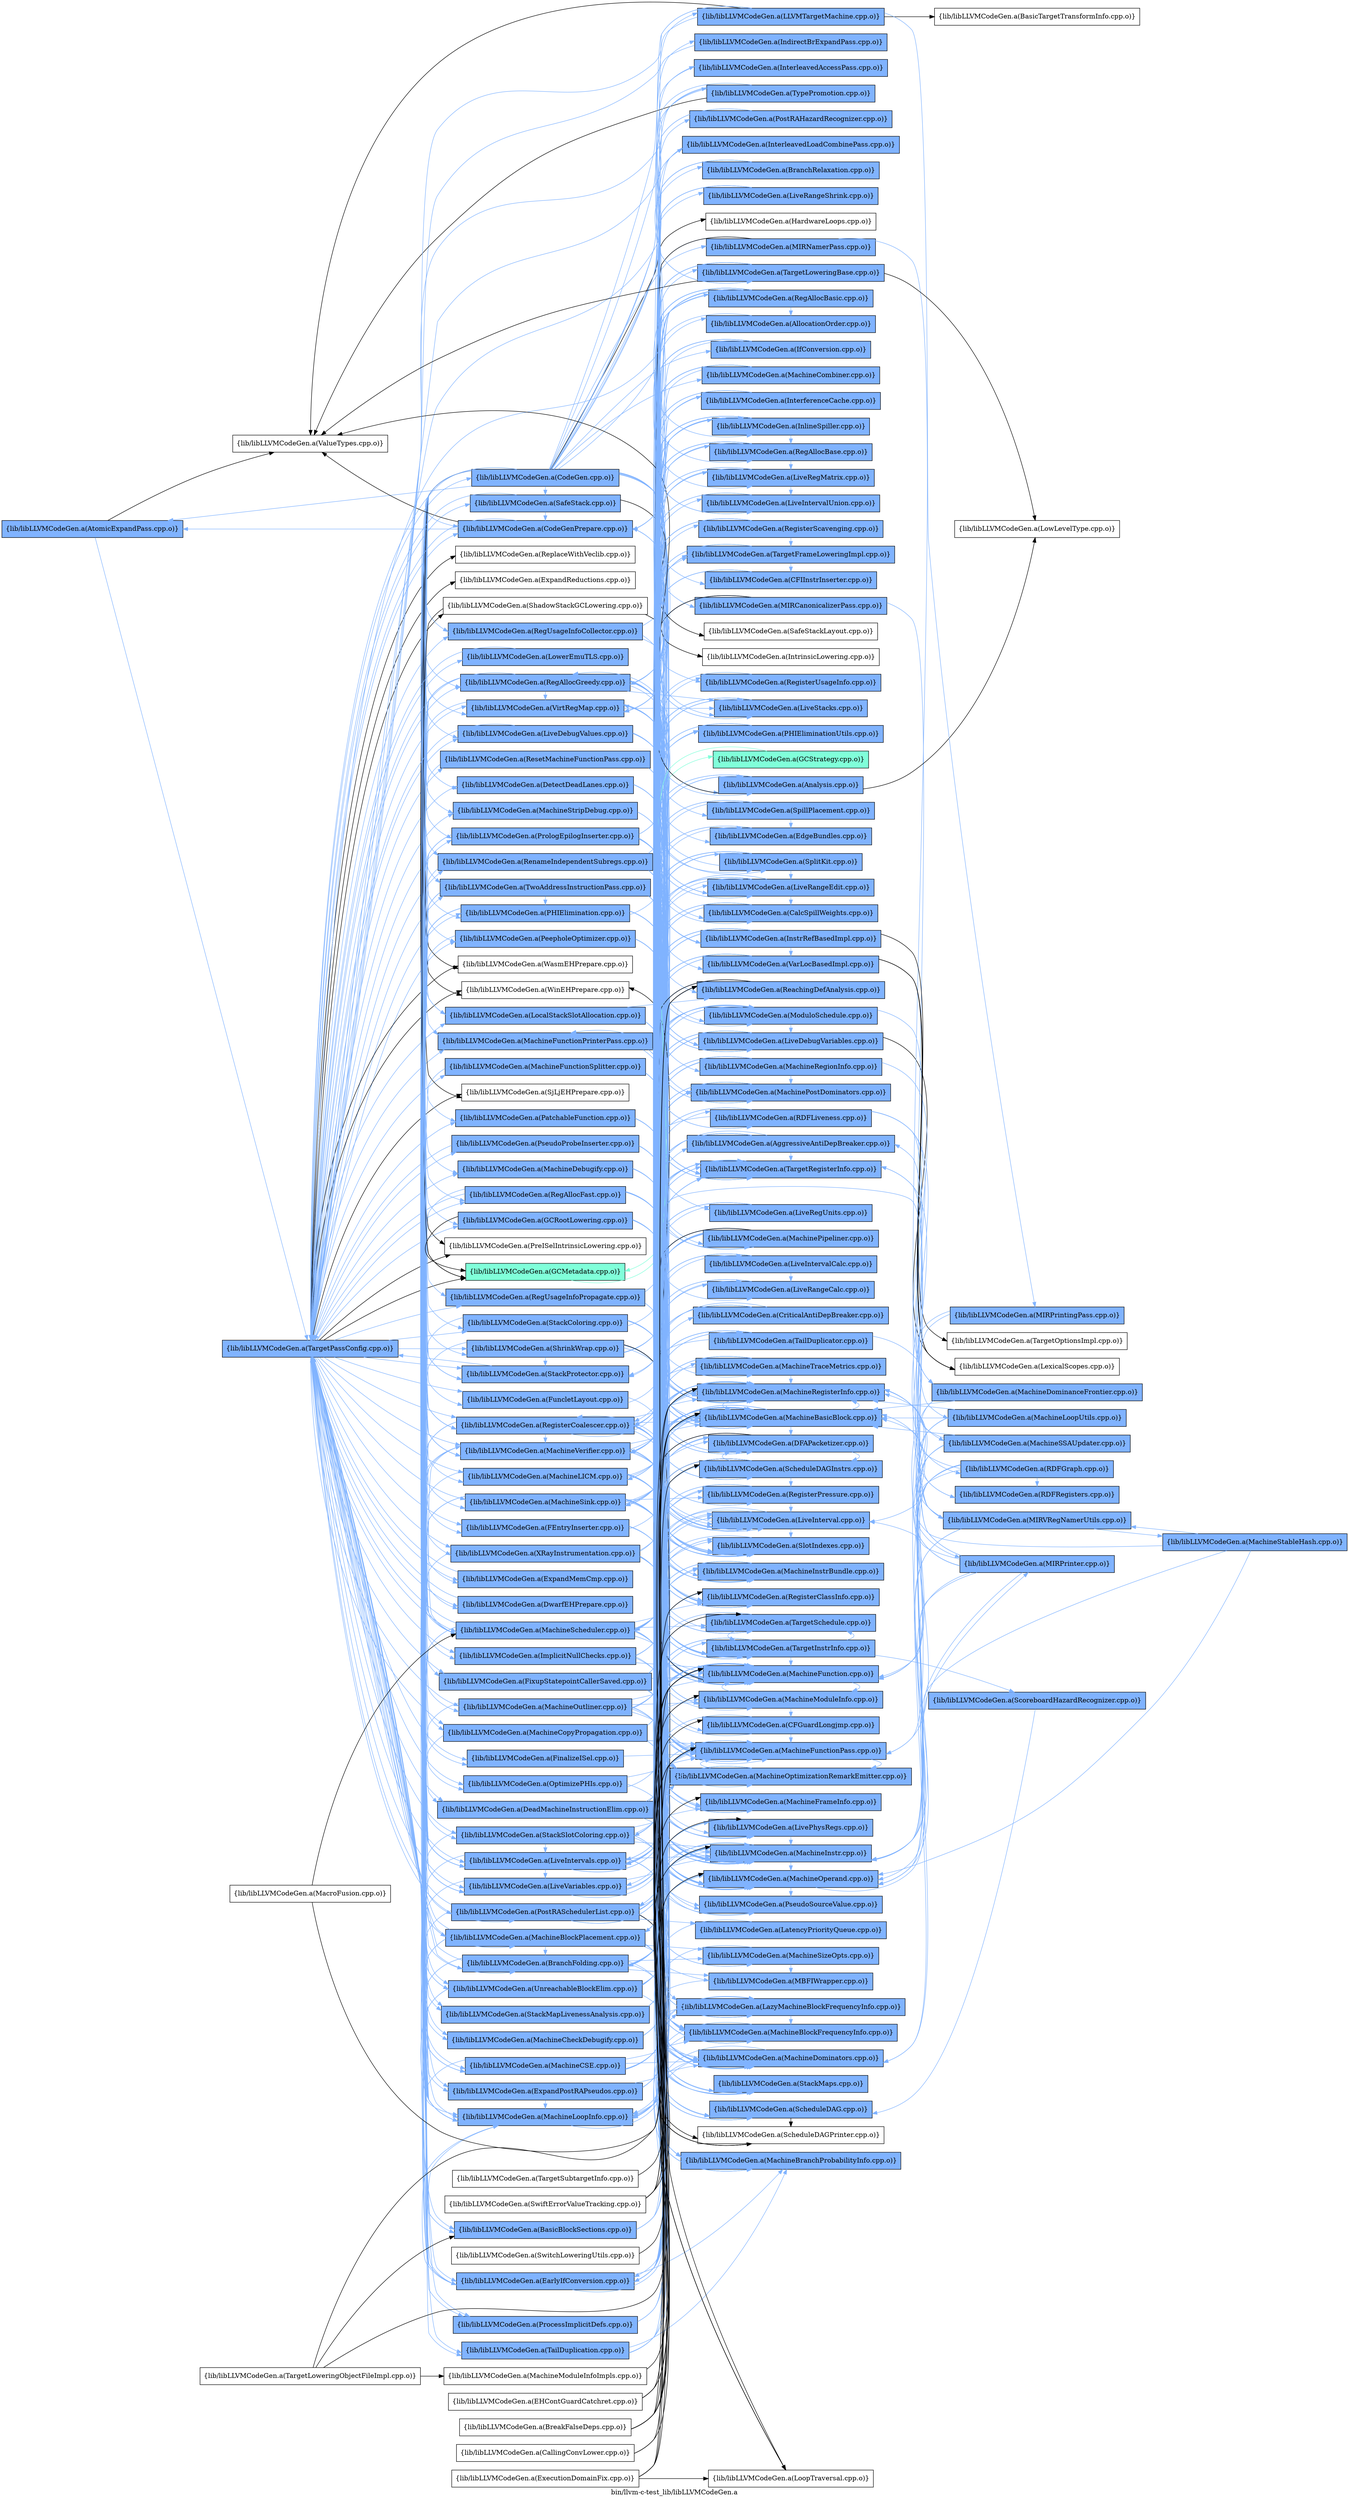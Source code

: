 digraph "bin/llvm-c-test_lib/libLLVMCodeGen.a" {
	label="bin/llvm-c-test_lib/libLLVMCodeGen.a";
	rankdir=LR;
	{ rank=same; Node0x55c3ead69218;  }
	{ rank=same; Node0x55c3ead63e58; Node0x55c3ead6bfb8;  }
	{ rank=same; Node0x55c3ead65bb8; Node0x55c3ead66838; Node0x55c3ead645d8; Node0x55c3ead65348; Node0x55c3ead72e08; Node0x55c3ead73448; Node0x55c3ead64178; Node0x55c3ead62288; Node0x55c3ead74b18; Node0x55c3ead679b8; Node0x55c3ead70d38; Node0x55c3ead748e8; Node0x55c3ead6f3e8; Node0x55c3ead728b8; Node0x55c3ead6ec18; Node0x55c3ead67418; Node0x55c3ead70a68; Node0x55c3ead62ff8; Node0x55c3ead67be8; Node0x55c3ead66108; Node0x55c3ead65898; Node0x55c3ead64d58; Node0x55c3ead63d68; Node0x55c3ead635e8; Node0x55c3ead71468; Node0x55c3ead71738; Node0x55c3ead74ca8; Node0x55c3ead75388; Node0x55c3ead73ad8; Node0x55c3ead61e78; Node0x55c3ead62418; Node0x55c3ead644e8; Node0x55c3ead63908; Node0x55c3ead6a1b8; Node0x55c3ead6a3e8; Node0x55c3ead69c68; Node0x55c3ead6b6f8; Node0x55c3ead67698; Node0x55c3ead6a028; Node0x55c3ead68778; Node0x55c3ead66c48; Node0x55c3ead64bc8; Node0x55c3ead65618; Node0x55c3ead68db8; Node0x55c3ead67148; Node0x55c3ead67e68; Node0x55c3ead6ad48; Node0x55c3ead70018; Node0x55c3ead70608; Node0x55c3ead6ed08; Node0x55c3ead6f988; Node0x55c3ead6d318; Node0x55c3ead6e1c8; Node0x55c3ead6c648; Node0x55c3ead6bec8; Node0x55c3ead6ef38; Node0x55c3ead694e8; Node0x55c3ead690d8; Node0x55c3ead68228; Node0x55c3ead69128; Node0x55c3ead67288; Node0x55c3ead67aa8; Node0x55c3ead6e358; Node0x55c3ead6c2d8; Node0x55c3ead6cf58; Node0x55c3ead6ff28; Node0x55c3ead6fb68; Node0x55c3ead70798; Node0x55c3ead6eda8;  }
	{ rank=same; Node0x55c3ead684a8; Node0x55c3ead72908; Node0x55c3ead73088; Node0x55c3ead72d18; Node0x55c3ead71af8; Node0x55c3ead70978; Node0x55c3ead6fa28; Node0x55c3ead6bbf8; Node0x55c3ead64da8; Node0x55c3ead62e68; Node0x55c3ead62878; Node0x55c3ead71238; Node0x55c3ead71008; Node0x55c3ead6b608; Node0x55c3ead6fbb8; Node0x55c3ead64718; Node0x55c3ead65708; Node0x55c3ead71cd8; Node0x55c3ead75a68; Node0x55c3ead706a8; Node0x55c3ead72188; Node0x55c3ead6e8a8; Node0x55c3ead64808; Node0x55c3ead74758; Node0x55c3ead6b9c8; Node0x55c3ead6b248; Node0x55c3ead6ae38; Node0x55c3ead6a528; Node0x55c3ead693f8; Node0x55c3ead66e78; Node0x55c3ead67648; Node0x55c3ead664c8; Node0x55c3ead672d8; Node0x55c3ead71828; Node0x55c3ead69e98; Node0x55c3ead64df8; Node0x55c3ead671e8; Node0x55c3ead66928; Node0x55c3ead6b478; Node0x55c3ead709c8; Node0x55c3ead73128; Node0x55c3ead6b298; Node0x55c3ead71e18; Node0x55c3ead73d58; Node0x55c3ead6dae8; Node0x55c3ead6d368; Node0x55c3ead70338; Node0x55c3ead63778; Node0x55c3ead686d8; Node0x55c3ead69308; Node0x55c3ead68e08; Node0x55c3ead68098; Node0x55c3ead64768; Node0x55c3ead6f708; Node0x55c3ead67a08; Node0x55c3ead66d88; Node0x55c3ead66888; Node0x55c3ead6e308; Node0x55c3ead6f118; Node0x55c3ead71a08; Node0x55c3ead74e88; Node0x55c3ead65208; Node0x55c3ead6f898; Node0x55c3ead73e98; Node0x55c3ead70518; Node0x55c3ead6fac8; Node0x55c3ead751f8; Node0x55c3ead63a98; Node0x55c3ead61fb8; Node0x55c3ead62f58; Node0x55c3ead62828; Node0x55c3ead6ae88; Node0x55c3ead6acf8; Node0x55c3ead678c8; Node0x55c3ead64268; Node0x55c3ead63ef8; Node0x55c3ead65438; Node0x55c3ead65398; Node0x55c3ead689f8; Node0x55c3ead70b08; Node0x55c3ead6f078; Node0x55c3ead69498; Node0x55c3ead75b08; Node0x55c3ead6f9d8; Node0x55c3ead6f2f8;  }
	{ rank=same; Node0x55c3ead71288; Node0x55c3ead639f8; Node0x55c3ead698f8; Node0x55c3ead66518; Node0x55c3ead64a88; Node0x55c3ead68c28; Node0x55c3ead68548; Node0x55c3ead6d458; Node0x55c3ead66428; Node0x55c3ead6e588; Node0x55c3ead6f348; Node0x55c3ead70c48; Node0x55c3ead62378;  }

	Node0x55c3ead69218 [shape=record,shape=box,group=2,style=filled,fillcolor="0.600000 0.5 1",label="{lib/libLLVMCodeGen.a(AtomicExpandPass.cpp.o)}"];
	Node0x55c3ead69218 -> Node0x55c3ead63e58[color="0.600000 0.5 1"];
	Node0x55c3ead69218 -> Node0x55c3ead6bfb8;
	Node0x55c3ead68548 [shape=record,shape=box,group=0,label="{lib/libLLVMCodeGen.a(BasicTargetTransformInfo.cpp.o)}"];
	Node0x55c3ead666a8 [shape=record,shape=box,group=0,label="{lib/libLLVMCodeGen.a(BreakFalseDeps.cpp.o)}"];
	Node0x55c3ead666a8 -> Node0x55c3ead6e308;
	Node0x55c3ead666a8 -> Node0x55c3ead72d18;
	Node0x55c3ead666a8 -> Node0x55c3ead70978;
	Node0x55c3ead666a8 -> Node0x55c3ead70518;
	Node0x55c3ead666a8 -> Node0x55c3ead6bbf8;
	Node0x55c3ead62e68 [shape=record,shape=box,group=2,style=filled,fillcolor="0.600000 0.5 1",label="{lib/libLLVMCodeGen.a(CFGuardLongjmp.cpp.o)}"];
	Node0x55c3ead62e68 -> Node0x55c3ead73088[color="0.600000 0.5 1"];
	Node0x55c3ead62e68 -> Node0x55c3ead72d18[color="0.600000 0.5 1"];
	Node0x55c3ead62e68 -> Node0x55c3ead71af8[color="0.600000 0.5 1"];
	Node0x55c3ead62878 [shape=record,shape=box,group=2,style=filled,fillcolor="0.600000 0.5 1",label="{lib/libLLVMCodeGen.a(CFIInstrInserter.cpp.o)}"];
	Node0x55c3ead62878 -> Node0x55c3ead684a8[color="0.600000 0.5 1"];
	Node0x55c3ead62878 -> Node0x55c3ead73088[color="0.600000 0.5 1"];
	Node0x55c3ead62878 -> Node0x55c3ead72d18[color="0.600000 0.5 1"];
	Node0x55c3ead62878 -> Node0x55c3ead71af8[color="0.600000 0.5 1"];
	Node0x55c3ead64178 [shape=record,shape=box,group=2,style=filled,fillcolor="0.600000 0.5 1",label="{lib/libLLVMCodeGen.a(EarlyIfConversion.cpp.o)}"];
	Node0x55c3ead64178 -> Node0x55c3ead684a8[color="0.600000 0.5 1"];
	Node0x55c3ead64178 -> Node0x55c3ead709c8[color="0.600000 0.5 1"];
	Node0x55c3ead64178 -> Node0x55c3ead65708[color="0.600000 0.5 1"];
	Node0x55c3ead64178 -> Node0x55c3ead72d18[color="0.600000 0.5 1"];
	Node0x55c3ead64178 -> Node0x55c3ead71af8[color="0.600000 0.5 1"];
	Node0x55c3ead64178 -> Node0x55c3ead748e8[color="0.600000 0.5 1"];
	Node0x55c3ead64178 -> Node0x55c3ead70978[color="0.600000 0.5 1"];
	Node0x55c3ead64178 -> Node0x55c3ead706a8[color="0.600000 0.5 1"];
	Node0x55c3ead64178 -> Node0x55c3ead6fa28[color="0.600000 0.5 1"];
	Node0x55c3ead64178 -> Node0x55c3ead73128[color="0.600000 0.5 1"];
	Node0x55c3ead64178 -> Node0x55c3ead6b298[color="0.600000 0.5 1"];
	Node0x55c3ead73948 [shape=record,shape=box,group=0,label="{lib/libLLVMCodeGen.a(EHContGuardCatchret.cpp.o)}"];
	Node0x55c3ead73948 -> Node0x55c3ead62e68;
	Node0x55c3ead73948 -> Node0x55c3ead684a8;
	Node0x55c3ead73948 -> Node0x55c3ead72d18;
	Node0x55c3ead754c8 [shape=record,shape=box,group=0,label="{lib/libLLVMCodeGen.a(ExecutionDomainFix.cpp.o)}"];
	Node0x55c3ead754c8 -> Node0x55c3ead69498;
	Node0x55c3ead754c8 -> Node0x55c3ead72d18;
	Node0x55c3ead754c8 -> Node0x55c3ead6fa28;
	Node0x55c3ead754c8 -> Node0x55c3ead70518;
	Node0x55c3ead71238 [shape=record,shape=box,group=2,style=filled,fillcolor="0.600000 0.5 1",label="{lib/libLLVMCodeGen.a(IndirectBrExpandPass.cpp.o)}"];
	Node0x55c3ead71238 -> Node0x55c3ead63e58[color="0.600000 0.5 1"];
	Node0x55c3ead71008 [shape=record,shape=box,group=2,style=filled,fillcolor="0.600000 0.5 1",label="{lib/libLLVMCodeGen.a(InterleavedAccessPass.cpp.o)}"];
	Node0x55c3ead71008 -> Node0x55c3ead63e58[color="0.600000 0.5 1"];
	Node0x55c3ead6b608 [shape=record,shape=box,group=2,style=filled,fillcolor="0.600000 0.5 1",label="{lib/libLLVMCodeGen.a(LiveRangeShrink.cpp.o)}"];
	Node0x55c3ead6b608 -> Node0x55c3ead684a8[color="0.600000 0.5 1"];
	Node0x55c3ead6b608 -> Node0x55c3ead72d18[color="0.600000 0.5 1"];
	Node0x55c3ead6b608 -> Node0x55c3ead71af8[color="0.600000 0.5 1"];
	Node0x55c3ead6b608 -> Node0x55c3ead6fa28[color="0.600000 0.5 1"];
	Node0x55c3ead671e8 [shape=record,shape=box,group=2,style=filled,fillcolor="0.600000 0.5 1",label="{lib/libLLVMCodeGen.a(LLVMTargetMachine.cpp.o)}"];
	Node0x55c3ead671e8 -> Node0x55c3ead68548;
	Node0x55c3ead671e8 -> Node0x55c3ead75a68[color="0.600000 0.5 1"];
	Node0x55c3ead671e8 -> Node0x55c3ead6d458[color="0.600000 0.5 1"];
	Node0x55c3ead671e8 -> Node0x55c3ead66928[color="0.600000 0.5 1"];
	Node0x55c3ead671e8 -> Node0x55c3ead63e58[color="0.600000 0.5 1"];
	Node0x55c3ead671e8 -> Node0x55c3ead6bfb8;
	Node0x55c3ead684a8 [shape=record,shape=box,group=2,style=filled,fillcolor="0.600000 0.5 1",label="{lib/libLLVMCodeGen.a(MachineBasicBlock.cpp.o)}"];
	Node0x55c3ead684a8 -> Node0x55c3ead63778[color="0.600000 0.5 1"];
	Node0x55c3ead684a8 -> Node0x55c3ead74b18[color="0.600000 0.5 1"];
	Node0x55c3ead684a8 -> Node0x55c3ead73d58[color="0.600000 0.5 1"];
	Node0x55c3ead684a8 -> Node0x55c3ead6e308[color="0.600000 0.5 1"];
	Node0x55c3ead684a8 -> Node0x55c3ead679b8[color="0.600000 0.5 1"];
	Node0x55c3ead684a8 -> Node0x55c3ead65708[color="0.600000 0.5 1"];
	Node0x55c3ead684a8 -> Node0x55c3ead73088[color="0.600000 0.5 1"];
	Node0x55c3ead684a8 -> Node0x55c3ead71cd8[color="0.600000 0.5 1"];
	Node0x55c3ead684a8 -> Node0x55c3ead71af8[color="0.600000 0.5 1"];
	Node0x55c3ead684a8 -> Node0x55c3ead748e8[color="0.600000 0.5 1"];
	Node0x55c3ead684a8 -> Node0x55c3ead6fa28[color="0.600000 0.5 1"];
	Node0x55c3ead684a8 -> Node0x55c3ead6e8a8[color="0.600000 0.5 1"];
	Node0x55c3ead684a8 -> Node0x55c3ead6b478[color="0.600000 0.5 1"];
	Node0x55c3ead64718 [shape=record,shape=box,group=2,style=filled,fillcolor="0.600000 0.5 1",label="{lib/libLLVMCodeGen.a(MachineCombiner.cpp.o)}"];
	Node0x55c3ead64718 -> Node0x55c3ead74e88[color="0.600000 0.5 1"];
	Node0x55c3ead64718 -> Node0x55c3ead684a8[color="0.600000 0.5 1"];
	Node0x55c3ead64718 -> Node0x55c3ead65708[color="0.600000 0.5 1"];
	Node0x55c3ead64718 -> Node0x55c3ead73088[color="0.600000 0.5 1"];
	Node0x55c3ead64718 -> Node0x55c3ead72d18[color="0.600000 0.5 1"];
	Node0x55c3ead64718 -> Node0x55c3ead71af8[color="0.600000 0.5 1"];
	Node0x55c3ead64718 -> Node0x55c3ead748e8[color="0.600000 0.5 1"];
	Node0x55c3ead64718 -> Node0x55c3ead6fa28[color="0.600000 0.5 1"];
	Node0x55c3ead64718 -> Node0x55c3ead6f118[color="0.600000 0.5 1"];
	Node0x55c3ead64718 -> Node0x55c3ead73128[color="0.600000 0.5 1"];
	Node0x55c3ead64718 -> Node0x55c3ead6bbf8[color="0.600000 0.5 1"];
	Node0x55c3ead64718 -> Node0x55c3ead6b298[color="0.600000 0.5 1"];
	Node0x55c3ead73088 [shape=record,shape=box,group=2,style=filled,fillcolor="0.600000 0.5 1",label="{lib/libLLVMCodeGen.a(MachineFunction.cpp.o)}"];
	Node0x55c3ead73088 -> Node0x55c3ead684a8[color="0.600000 0.5 1"];
	Node0x55c3ead73088 -> Node0x55c3ead72908[color="0.600000 0.5 1"];
	Node0x55c3ead73088 -> Node0x55c3ead71af8[color="0.600000 0.5 1"];
	Node0x55c3ead73088 -> Node0x55c3ead75a68[color="0.600000 0.5 1"];
	Node0x55c3ead73088 -> Node0x55c3ead70978[color="0.600000 0.5 1"];
	Node0x55c3ead73088 -> Node0x55c3ead6fa28[color="0.600000 0.5 1"];
	Node0x55c3ead73088 -> Node0x55c3ead6f898[color="0.600000 0.5 1"];
	Node0x55c3ead73088 -> Node0x55c3ead6b478[color="0.600000 0.5 1"];
	Node0x55c3ead73088 -> Node0x55c3ead6fb68;
	Node0x55c3ead72d18 [shape=record,shape=box,group=2,style=filled,fillcolor="0.600000 0.5 1",label="{lib/libLLVMCodeGen.a(MachineFunctionPass.cpp.o)}"];
	Node0x55c3ead72d18 -> Node0x55c3ead70d38[color="0.600000 0.5 1"];
	Node0x55c3ead72d18 -> Node0x55c3ead75a68[color="0.600000 0.5 1"];
	Node0x55c3ead72d18 -> Node0x55c3ead706a8[color="0.600000 0.5 1"];
	Node0x55c3ead71af8 [shape=record,shape=box,group=2,style=filled,fillcolor="0.600000 0.5 1",label="{lib/libLLVMCodeGen.a(MachineInstr.cpp.o)}"];
	Node0x55c3ead71af8 -> Node0x55c3ead684a8[color="0.600000 0.5 1"];
	Node0x55c3ead71af8 -> Node0x55c3ead73088[color="0.600000 0.5 1"];
	Node0x55c3ead71af8 -> Node0x55c3ead70978[color="0.600000 0.5 1"];
	Node0x55c3ead71af8 -> Node0x55c3ead6fa28[color="0.600000 0.5 1"];
	Node0x55c3ead71af8 -> Node0x55c3ead70338[color="0.600000 0.5 1"];
	Node0x55c3ead71af8 -> Node0x55c3ead6b478[color="0.600000 0.5 1"];
	Node0x55c3ead6f3e8 [shape=record,shape=box,group=2,style=filled,fillcolor="0.600000 0.5 1",label="{lib/libLLVMCodeGen.a(MachineScheduler.cpp.o)}"];
	Node0x55c3ead6f3e8 -> Node0x55c3ead63778[color="0.600000 0.5 1"];
	Node0x55c3ead6f3e8 -> Node0x55c3ead74b18[color="0.600000 0.5 1"];
	Node0x55c3ead6f3e8 -> Node0x55c3ead73d58[color="0.600000 0.5 1"];
	Node0x55c3ead6f3e8 -> Node0x55c3ead684a8[color="0.600000 0.5 1"];
	Node0x55c3ead6f3e8 -> Node0x55c3ead65708[color="0.600000 0.5 1"];
	Node0x55c3ead6f3e8 -> Node0x55c3ead73088[color="0.600000 0.5 1"];
	Node0x55c3ead6f3e8 -> Node0x55c3ead72d18[color="0.600000 0.5 1"];
	Node0x55c3ead6f3e8 -> Node0x55c3ead71af8[color="0.600000 0.5 1"];
	Node0x55c3ead6f3e8 -> Node0x55c3ead748e8[color="0.600000 0.5 1"];
	Node0x55c3ead6f3e8 -> Node0x55c3ead728b8[color="0.600000 0.5 1"];
	Node0x55c3ead6f3e8 -> Node0x55c3ead6bbf8[color="0.600000 0.5 1"];
	Node0x55c3ead6f3e8 -> Node0x55c3ead686d8[color="0.600000 0.5 1"];
	Node0x55c3ead6f3e8 -> Node0x55c3ead69308[color="0.600000 0.5 1"];
	Node0x55c3ead6f3e8 -> Node0x55c3ead68e08[color="0.600000 0.5 1"];
	Node0x55c3ead6f3e8 -> Node0x55c3ead6e8a8[color="0.600000 0.5 1"];
	Node0x55c3ead6f3e8 -> Node0x55c3ead63e58[color="0.600000 0.5 1"];
	Node0x55c3ead6f3e8 -> Node0x55c3ead6b298[color="0.600000 0.5 1"];
	Node0x55c3ead6ec18 [shape=record,shape=box,group=2,style=filled,fillcolor="0.600000 0.5 1",label="{lib/libLLVMCodeGen.a(PseudoProbeInserter.cpp.o)}"];
	Node0x55c3ead6ec18 -> Node0x55c3ead684a8[color="0.600000 0.5 1"];
	Node0x55c3ead6ec18 -> Node0x55c3ead73088[color="0.600000 0.5 1"];
	Node0x55c3ead6ec18 -> Node0x55c3ead72d18[color="0.600000 0.5 1"];
	Node0x55c3ead6ec18 -> Node0x55c3ead71af8[color="0.600000 0.5 1"];
	Node0x55c3ead6ec18 -> Node0x55c3ead63e58[color="0.600000 0.5 1"];
	Node0x55c3ead70518 [shape=record,shape=box,group=2,style=filled,fillcolor="0.600000 0.5 1",label="{lib/libLLVMCodeGen.a(ReachingDefAnalysis.cpp.o)}"];
	Node0x55c3ead70518 -> Node0x55c3ead6e308[color="0.600000 0.5 1"];
	Node0x55c3ead70518 -> Node0x55c3ead69498;
	Node0x55c3ead70518 -> Node0x55c3ead684a8[color="0.600000 0.5 1"];
	Node0x55c3ead70518 -> Node0x55c3ead72d18[color="0.600000 0.5 1"];
	Node0x55c3ead70518 -> Node0x55c3ead71af8[color="0.600000 0.5 1"];
	Node0x55c3ead65438 [shape=record,shape=box,group=2,style=filled,fillcolor="0.600000 0.5 1",label="{lib/libLLVMCodeGen.a(TargetFrameLoweringImpl.cpp.o)}"];
	Node0x55c3ead65438 -> Node0x55c3ead62878[color="0.600000 0.5 1"];
	Node0x55c3ead65438 -> Node0x55c3ead72908[color="0.600000 0.5 1"];
	Node0x55c3ead65438 -> Node0x55c3ead6fa28[color="0.600000 0.5 1"];
	Node0x55c3ead64768 [shape=record,shape=box,group=2,style=filled,fillcolor="0.600000 0.5 1",label="{lib/libLLVMCodeGen.a(TargetInstrInfo.cpp.o)}"];
	Node0x55c3ead64768 -> Node0x55c3ead684a8[color="0.600000 0.5 1"];
	Node0x55c3ead64768 -> Node0x55c3ead73088[color="0.600000 0.5 1"];
	Node0x55c3ead64768 -> Node0x55c3ead71af8[color="0.600000 0.5 1"];
	Node0x55c3ead64768 -> Node0x55c3ead70978[color="0.600000 0.5 1"];
	Node0x55c3ead64768 -> Node0x55c3ead6fa28[color="0.600000 0.5 1"];
	Node0x55c3ead64768 -> Node0x55c3ead69308[color="0.600000 0.5 1"];
	Node0x55c3ead64768 -> Node0x55c3ead70338[color="0.600000 0.5 1"];
	Node0x55c3ead64768 -> Node0x55c3ead66428[color="0.600000 0.5 1"];
	Node0x55c3ead64768 -> Node0x55c3ead6b298[color="0.600000 0.5 1"];
	Node0x55c3ead66928 [shape=record,shape=box,group=2,style=filled,fillcolor="0.600000 0.5 1",label="{lib/libLLVMCodeGen.a(TargetLoweringBase.cpp.o)}"];
	Node0x55c3ead66928 -> Node0x55c3ead64df8[color="0.600000 0.5 1"];
	Node0x55c3ead66928 -> Node0x55c3ead68c28;
	Node0x55c3ead66928 -> Node0x55c3ead684a8[color="0.600000 0.5 1"];
	Node0x55c3ead66928 -> Node0x55c3ead73088[color="0.600000 0.5 1"];
	Node0x55c3ead66928 -> Node0x55c3ead71af8[color="0.600000 0.5 1"];
	Node0x55c3ead66928 -> Node0x55c3ead70978[color="0.600000 0.5 1"];
	Node0x55c3ead66928 -> Node0x55c3ead6fa28[color="0.600000 0.5 1"];
	Node0x55c3ead66928 -> Node0x55c3ead6bfb8;
	Node0x55c3ead65ca8 [shape=record,shape=box,group=0,label="{lib/libLLVMCodeGen.a(TargetLoweringObjectFileImpl.cpp.o)}"];
	Node0x55c3ead65ca8 -> Node0x55c3ead684a8;
	Node0x55c3ead65ca8 -> Node0x55c3ead73088;
	Node0x55c3ead65ca8 -> Node0x55c3ead626e8;
	Node0x55c3ead65ca8 -> Node0x55c3ead62ff8;
	Node0x55c3ead63e58 [shape=record,shape=box,group=2,style=filled,fillcolor="0.600000 0.5 1",label="{lib/libLLVMCodeGen.a(TargetPassConfig.cpp.o)}"];
	Node0x55c3ead63e58 -> Node0x55c3ead65bb8[color="0.600000 0.5 1"];
	Node0x55c3ead63e58 -> Node0x55c3ead66838[color="0.600000 0.5 1"];
	Node0x55c3ead63e58 -> Node0x55c3ead645d8[color="0.600000 0.5 1"];
	Node0x55c3ead63e58 -> Node0x55c3ead65348[color="0.600000 0.5 1"];
	Node0x55c3ead63e58 -> Node0x55c3ead72e08[color="0.600000 0.5 1"];
	Node0x55c3ead63e58 -> Node0x55c3ead73448[color="0.600000 0.5 1"];
	Node0x55c3ead63e58 -> Node0x55c3ead64178[color="0.600000 0.5 1"];
	Node0x55c3ead63e58 -> Node0x55c3ead62288;
	Node0x55c3ead63e58 -> Node0x55c3ead74b18[color="0.600000 0.5 1"];
	Node0x55c3ead63e58 -> Node0x55c3ead679b8[color="0.600000 0.5 1"];
	Node0x55c3ead63e58 -> Node0x55c3ead70d38[color="0.600000 0.5 1"];
	Node0x55c3ead63e58 -> Node0x55c3ead748e8[color="0.600000 0.5 1"];
	Node0x55c3ead63e58 -> Node0x55c3ead6f3e8[color="0.600000 0.5 1"];
	Node0x55c3ead63e58 -> Node0x55c3ead728b8[color="0.600000 0.5 1"];
	Node0x55c3ead63e58 -> Node0x55c3ead6ec18[color="0.600000 0.5 1"];
	Node0x55c3ead63e58 -> Node0x55c3ead67418[color="0.600000 0.5 1"];
	Node0x55c3ead63e58 -> Node0x55c3ead70a68[color="0.600000 0.5 1"];
	Node0x55c3ead63e58 -> Node0x55c3ead62ff8[color="0.600000 0.5 1"];
	Node0x55c3ead63e58 -> Node0x55c3ead67be8[color="0.600000 0.5 1"];
	Node0x55c3ead63e58 -> Node0x55c3ead66108[color="0.600000 0.5 1"];
	Node0x55c3ead63e58 -> Node0x55c3ead65898[color="0.600000 0.5 1"];
	Node0x55c3ead63e58 -> Node0x55c3ead64d58[color="0.600000 0.5 1"];
	Node0x55c3ead63e58 -> Node0x55c3ead63d68[color="0.600000 0.5 1"];
	Node0x55c3ead63e58 -> Node0x55c3ead635e8[color="0.600000 0.5 1"];
	Node0x55c3ead63e58 -> Node0x55c3ead71468[color="0.600000 0.5 1"];
	Node0x55c3ead63e58 -> Node0x55c3ead71738[color="0.600000 0.5 1"];
	Node0x55c3ead63e58 -> Node0x55c3ead74ca8[color="0.600000 0.5 1"];
	Node0x55c3ead63e58 -> Node0x55c3ead75388[color="0.600000 0.5 1"];
	Node0x55c3ead63e58 -> Node0x55c3ead73ad8[color="0.600000 0.5 1"];
	Node0x55c3ead63e58 -> Node0x55c3ead61e78[color="0.600000 0.5 1"];
	Node0x55c3ead63e58 -> Node0x55c3ead62418[color="0.600000 0.5 1"];
	Node0x55c3ead63e58 -> Node0x55c3ead644e8[color="0.600000 0.5 1"];
	Node0x55c3ead63e58 -> Node0x55c3ead63908[color="0.600000 0.5 1"];
	Node0x55c3ead63e58 -> Node0x55c3ead6a1b8[color="0.600000 0.5 1"];
	Node0x55c3ead63e58 -> Node0x55c3ead6a3e8[color="0.600000 0.5 1"];
	Node0x55c3ead63e58 -> Node0x55c3ead69c68[color="0.600000 0.5 1"];
	Node0x55c3ead63e58 -> Node0x55c3ead6b6f8[color="0.600000 0.5 1"];
	Node0x55c3ead63e58 -> Node0x55c3ead67698[color="0.600000 0.5 1"];
	Node0x55c3ead63e58 -> Node0x55c3ead6a028[color="0.600000 0.5 1"];
	Node0x55c3ead63e58 -> Node0x55c3ead68778[color="0.600000 0.5 1"];
	Node0x55c3ead63e58 -> Node0x55c3ead66c48[color="0.600000 0.5 1"];
	Node0x55c3ead63e58 -> Node0x55c3ead64bc8[color="0.600000 0.5 1"];
	Node0x55c3ead63e58 -> Node0x55c3ead65618[color="0.600000 0.5 1"];
	Node0x55c3ead63e58 -> Node0x55c3ead68db8[color="0.600000 0.5 1"];
	Node0x55c3ead63e58 -> Node0x55c3ead67148[color="0.600000 0.5 1"];
	Node0x55c3ead63e58 -> Node0x55c3ead67e68;
	Node0x55c3ead63e58 -> Node0x55c3ead6ad48[color="0.600000 0.5 1"];
	Node0x55c3ead63e58 -> Node0x55c3ead70018[color="0.600000 0.5 1"];
	Node0x55c3ead63e58 -> Node0x55c3ead70608[color="0.600000 0.5 1"];
	Node0x55c3ead63e58 -> Node0x55c3ead6ed08[color="0.600000 0.5 1"];
	Node0x55c3ead63e58 -> Node0x55c3ead6f988[color="0.600000 0.5 1"];
	Node0x55c3ead63e58 -> Node0x55c3ead6d318[color="0.600000 0.5 1"];
	Node0x55c3ead63e58 -> Node0x55c3ead6e1c8;
	Node0x55c3ead63e58 -> Node0x55c3ead6c648[color="0.600000 0.5 1"];
	Node0x55c3ead63e58 -> Node0x55c3ead6bec8[color="0.600000 0.5 1"];
	Node0x55c3ead63e58 -> Node0x55c3ead6ef38[color="0.600000 0.5 1"];
	Node0x55c3ead63e58 -> Node0x55c3ead694e8;
	Node0x55c3ead63e58 -> Node0x55c3ead690d8;
	Node0x55c3ead63e58 -> Node0x55c3ead68228;
	Node0x55c3ead63e58 -> Node0x55c3ead69128[color="0.600000 0.5 1"];
	Node0x55c3ead63e58 -> Node0x55c3ead67288[color="0.600000 0.5 1"];
	Node0x55c3ead63e58 -> Node0x55c3ead67aa8[color="0.600000 0.5 1"];
	Node0x55c3ead63e58 -> Node0x55c3ead6e358[color="0.600000 0.5 1"];
	Node0x55c3ead63e58 -> Node0x55c3ead6c2d8[color="0.600000 0.5 1"];
	Node0x55c3ead63e58 -> Node0x55c3ead6cf58[color="0.600000 0.5 1"];
	Node0x55c3ead63e58 -> Node0x55c3ead6ff28;
	Node0x55c3ead63e58 -> Node0x55c3ead6fb68;
	Node0x55c3ead63e58 -> Node0x55c3ead70798[color="0.600000 0.5 1"];
	Node0x55c3ead63e58 -> Node0x55c3ead6eda8[color="0.600000 0.5 1"];
	Node0x55c3ead6b478 [shape=record,shape=box,group=2,style=filled,fillcolor="0.600000 0.5 1",label="{lib/libLLVMCodeGen.a(TargetRegisterInfo.cpp.o)}"];
	Node0x55c3ead6b478 -> Node0x55c3ead6fa28[color="0.600000 0.5 1"];
	Node0x55c3ead6b478 -> Node0x55c3ead64768[color="0.600000 0.5 1"];
	Node0x55c3ead6aca8 [shape=record,shape=box,group=0,label="{lib/libLLVMCodeGen.a(TargetSubtargetInfo.cpp.o)}"];
	Node0x55c3ead6aca8 -> Node0x55c3ead6b298;
	Node0x55c3ead6bfb8 [shape=record,shape=box,group=0,label="{lib/libLLVMCodeGen.a(ValueTypes.cpp.o)}"];
	Node0x55c3ead75a68 [shape=record,shape=box,group=2,style=filled,fillcolor="0.600000 0.5 1",label="{lib/libLLVMCodeGen.a(MachineModuleInfo.cpp.o)}"];
	Node0x55c3ead75a68 -> Node0x55c3ead62e68[color="0.600000 0.5 1"];
	Node0x55c3ead75a68 -> Node0x55c3ead73088[color="0.600000 0.5 1"];
	Node0x55c3ead6ae88 [shape=record,shape=box,group=2,style=filled,fillcolor="0.600000 0.5 1",label="{lib/libLLVMCodeGen.a(LiveRegMatrix.cpp.o)}"];
	Node0x55c3ead6ae88 -> Node0x55c3ead74b18[color="0.600000 0.5 1"];
	Node0x55c3ead6ae88 -> Node0x55c3ead73d58[color="0.600000 0.5 1"];
	Node0x55c3ead6ae88 -> Node0x55c3ead6acf8[color="0.600000 0.5 1"];
	Node0x55c3ead6ae88 -> Node0x55c3ead72d18[color="0.600000 0.5 1"];
	Node0x55c3ead6ae88 -> Node0x55c3ead6cf58[color="0.600000 0.5 1"];
	Node0x55c3ead70978 [shape=record,shape=box,group=2,style=filled,fillcolor="0.600000 0.5 1",label="{lib/libLLVMCodeGen.a(MachineOperand.cpp.o)}"];
	Node0x55c3ead70978 -> Node0x55c3ead684a8[color="0.600000 0.5 1"];
	Node0x55c3ead70978 -> Node0x55c3ead73088[color="0.600000 0.5 1"];
	Node0x55c3ead70978 -> Node0x55c3ead6fa28[color="0.600000 0.5 1"];
	Node0x55c3ead70978 -> Node0x55c3ead71288[color="0.600000 0.5 1"];
	Node0x55c3ead70978 -> Node0x55c3ead6f898[color="0.600000 0.5 1"];
	Node0x55c3ead70978 -> Node0x55c3ead6b478[color="0.600000 0.5 1"];
	Node0x55c3ead6fa28 [shape=record,shape=box,group=2,style=filled,fillcolor="0.600000 0.5 1",label="{lib/libLLVMCodeGen.a(MachineRegisterInfo.cpp.o)}"];
	Node0x55c3ead6fa28 -> Node0x55c3ead684a8[color="0.600000 0.5 1"];
	Node0x55c3ead6fa28 -> Node0x55c3ead73088[color="0.600000 0.5 1"];
	Node0x55c3ead6fa28 -> Node0x55c3ead71af8[color="0.600000 0.5 1"];
	Node0x55c3ead6fa28 -> Node0x55c3ead70978[color="0.600000 0.5 1"];
	Node0x55c3ead6fa28 -> Node0x55c3ead6b478[color="0.600000 0.5 1"];
	Node0x55c3ead621e8 [shape=record,shape=box,group=0,label="{lib/libLLVMCodeGen.a(CallingConvLower.cpp.o)}"];
	Node0x55c3ead621e8 -> Node0x55c3ead72908;
	Node0x55c3ead621e8 -> Node0x55c3ead73088;
	Node0x55c3ead75b08 [shape=record,shape=box,group=0,label="{lib/libLLVMCodeGen.a(IntrinsicLowering.cpp.o)}"];
	Node0x55c3ead72908 [shape=record,shape=box,group=2,style=filled,fillcolor="0.600000 0.5 1",label="{lib/libLLVMCodeGen.a(MachineFrameInfo.cpp.o)}"];
	Node0x55c3ead72908 -> Node0x55c3ead6fa28[color="0.600000 0.5 1"];
	Node0x55c3ead6e308 [shape=record,shape=box,group=2,style=filled,fillcolor="0.600000 0.5 1",label="{lib/libLLVMCodeGen.a(LivePhysRegs.cpp.o)}"];
	Node0x55c3ead6e308 -> Node0x55c3ead684a8[color="0.600000 0.5 1"];
	Node0x55c3ead6e308 -> Node0x55c3ead71af8[color="0.600000 0.5 1"];
	Node0x55c3ead6e308 -> Node0x55c3ead6fa28[color="0.600000 0.5 1"];
	Node0x55c3ead6e308 -> Node0x55c3ead6b478[color="0.600000 0.5 1"];
	Node0x55c3ead679b8 [shape=record,shape=box,group=2,style=filled,fillcolor="0.600000 0.5 1",label="{lib/libLLVMCodeGen.a(LiveVariables.cpp.o)}"];
	Node0x55c3ead679b8 -> Node0x55c3ead63778[color="0.600000 0.5 1"];
	Node0x55c3ead679b8 -> Node0x55c3ead684a8[color="0.600000 0.5 1"];
	Node0x55c3ead679b8 -> Node0x55c3ead72d18[color="0.600000 0.5 1"];
	Node0x55c3ead679b8 -> Node0x55c3ead71af8[color="0.600000 0.5 1"];
	Node0x55c3ead679b8 -> Node0x55c3ead6fa28[color="0.600000 0.5 1"];
	Node0x55c3ead679b8 -> Node0x55c3ead6c2d8[color="0.600000 0.5 1"];
	Node0x55c3ead65708 [shape=record,shape=box,group=2,style=filled,fillcolor="0.600000 0.5 1",label="{lib/libLLVMCodeGen.a(MachineDominators.cpp.o)}"];
	Node0x55c3ead65708 -> Node0x55c3ead64178[color="0.600000 0.5 1"];
	Node0x55c3ead65708 -> Node0x55c3ead74e88[color="0.600000 0.5 1"];
	Node0x55c3ead65708 -> Node0x55c3ead684a8[color="0.600000 0.5 1"];
	Node0x55c3ead65708 -> Node0x55c3ead72d18[color="0.600000 0.5 1"];
	Node0x55c3ead62378 [shape=record,shape=box,group=0,label="{lib/libLLVMCodeGen.a(TargetOptionsImpl.cpp.o)}"];
	Node0x55c3ead64df8 [shape=record,shape=box,group=2,style=filled,fillcolor="0.600000 0.5 1",label="{lib/libLLVMCodeGen.a(Analysis.cpp.o)}"];
	Node0x55c3ead64df8 -> Node0x55c3ead68c28;
	Node0x55c3ead64df8 -> Node0x55c3ead684a8[color="0.600000 0.5 1"];
	Node0x55c3ead64df8 -> Node0x55c3ead71af8[color="0.600000 0.5 1"];
	Node0x55c3ead64df8 -> Node0x55c3ead6bfb8;
	Node0x55c3ead68c28 [shape=record,shape=box,group=0,label="{lib/libLLVMCodeGen.a(LowLevelType.cpp.o)}"];
	Node0x55c3ead6dc78 [shape=record,shape=box,group=0,label="{lib/libLLVMCodeGen.a(MacroFusion.cpp.o)}"];
	Node0x55c3ead6dc78 -> Node0x55c3ead6f3e8;
	Node0x55c3ead6dc78 -> Node0x55c3ead68e08;
	Node0x55c3ead748e8 [shape=record,shape=box,group=2,style=filled,fillcolor="0.600000 0.5 1",label="{lib/libLLVMCodeGen.a(MachineLoopInfo.cpp.o)}"];
	Node0x55c3ead748e8 -> Node0x55c3ead64178[color="0.600000 0.5 1"];
	Node0x55c3ead748e8 -> Node0x55c3ead684a8[color="0.600000 0.5 1"];
	Node0x55c3ead748e8 -> Node0x55c3ead65708[color="0.600000 0.5 1"];
	Node0x55c3ead748e8 -> Node0x55c3ead72d18[color="0.600000 0.5 1"];
	Node0x55c3ead748e8 -> Node0x55c3ead71af8[color="0.600000 0.5 1"];
	Node0x55c3ead748e8 -> Node0x55c3ead6fa28[color="0.600000 0.5 1"];
	Node0x55c3ead73e98 [shape=record,shape=box,group=2,style=filled,fillcolor="0.600000 0.5 1",label="{lib/libLLVMCodeGen.a(EdgeBundles.cpp.o)}"];
	Node0x55c3ead73e98 -> Node0x55c3ead684a8[color="0.600000 0.5 1"];
	Node0x55c3ead73e98 -> Node0x55c3ead72d18[color="0.600000 0.5 1"];
	Node0x55c3ead64a88 [shape=record,shape=box,group=2,style=filled,fillcolor="0.600000 0.5 1",label="{lib/libLLVMCodeGen.a(MachineDominanceFrontier.cpp.o)}"];
	Node0x55c3ead64a88 -> Node0x55c3ead684a8[color="0.600000 0.5 1"];
	Node0x55c3ead64a88 -> Node0x55c3ead65708[color="0.600000 0.5 1"];
	Node0x55c3ead64a88 -> Node0x55c3ead72d18[color="0.600000 0.5 1"];
	Node0x55c3ead6f348 [shape=record,shape=box,group=2,style=filled,fillcolor="0.600000 0.5 1",label="{lib/libLLVMCodeGen.a(RDFGraph.cpp.o)}"];
	Node0x55c3ead6f348 -> Node0x55c3ead73d58[color="0.600000 0.5 1"];
	Node0x55c3ead6f348 -> Node0x55c3ead684a8[color="0.600000 0.5 1"];
	Node0x55c3ead6f348 -> Node0x55c3ead65708[color="0.600000 0.5 1"];
	Node0x55c3ead6f348 -> Node0x55c3ead73088[color="0.600000 0.5 1"];
	Node0x55c3ead6f348 -> Node0x55c3ead71af8[color="0.600000 0.5 1"];
	Node0x55c3ead6f348 -> Node0x55c3ead70c48[color="0.600000 0.5 1"];
	Node0x55c3ead6fac8 [shape=record,shape=box,group=2,style=filled,fillcolor="0.600000 0.5 1",label="{lib/libLLVMCodeGen.a(RDFLiveness.cpp.o)}"];
	Node0x55c3ead6fac8 -> Node0x55c3ead684a8[color="0.600000 0.5 1"];
	Node0x55c3ead6fac8 -> Node0x55c3ead64a88[color="0.600000 0.5 1"];
	Node0x55c3ead6fac8 -> Node0x55c3ead65708[color="0.600000 0.5 1"];
	Node0x55c3ead6fac8 -> Node0x55c3ead6f348[color="0.600000 0.5 1"];
	Node0x55c3ead6fac8 -> Node0x55c3ead70c48[color="0.600000 0.5 1"];
	Node0x55c3ead6fac8 -> Node0x55c3ead6b478[color="0.600000 0.5 1"];
	Node0x55c3ead70c48 [shape=record,shape=box,group=2,style=filled,fillcolor="0.600000 0.5 1",label="{lib/libLLVMCodeGen.a(RDFRegisters.cpp.o)}"];
	Node0x55c3ead70c48 -> Node0x55c3ead6b478[color="0.600000 0.5 1"];
	Node0x55c3ead74b18 [shape=record,shape=box,group=2,style=filled,fillcolor="0.600000 0.5 1",label="{lib/libLLVMCodeGen.a(LiveIntervals.cpp.o)}"];
	Node0x55c3ead74b18 -> Node0x55c3ead73d58[color="0.600000 0.5 1"];
	Node0x55c3ead74b18 -> Node0x55c3ead6dae8[color="0.600000 0.5 1"];
	Node0x55c3ead74b18 -> Node0x55c3ead6d368[color="0.600000 0.5 1"];
	Node0x55c3ead74b18 -> Node0x55c3ead679b8[color="0.600000 0.5 1"];
	Node0x55c3ead74b18 -> Node0x55c3ead684a8[color="0.600000 0.5 1"];
	Node0x55c3ead74b18 -> Node0x55c3ead6fbb8[color="0.600000 0.5 1"];
	Node0x55c3ead74b18 -> Node0x55c3ead65708[color="0.600000 0.5 1"];
	Node0x55c3ead74b18 -> Node0x55c3ead73088[color="0.600000 0.5 1"];
	Node0x55c3ead74b18 -> Node0x55c3ead72d18[color="0.600000 0.5 1"];
	Node0x55c3ead74b18 -> Node0x55c3ead71af8[color="0.600000 0.5 1"];
	Node0x55c3ead74b18 -> Node0x55c3ead748e8[color="0.600000 0.5 1"];
	Node0x55c3ead74b18 -> Node0x55c3ead6fa28[color="0.600000 0.5 1"];
	Node0x55c3ead74b18 -> Node0x55c3ead6e8a8[color="0.600000 0.5 1"];
	Node0x55c3ead74b18 -> Node0x55c3ead70338[color="0.600000 0.5 1"];
	Node0x55c3ead74b18 -> Node0x55c3ead6b478[color="0.600000 0.5 1"];
	Node0x55c3ead6e8a8 [shape=record,shape=box,group=2,style=filled,fillcolor="0.600000 0.5 1",label="{lib/libLLVMCodeGen.a(SlotIndexes.cpp.o)}"];
	Node0x55c3ead6e8a8 -> Node0x55c3ead684a8[color="0.600000 0.5 1"];
	Node0x55c3ead6e8a8 -> Node0x55c3ead72d18[color="0.600000 0.5 1"];
	Node0x55c3ead6cf58 [shape=record,shape=box,group=2,style=filled,fillcolor="0.600000 0.5 1",label="{lib/libLLVMCodeGen.a(VirtRegMap.cpp.o)}"];
	Node0x55c3ead6cf58 -> Node0x55c3ead74b18[color="0.600000 0.5 1"];
	Node0x55c3ead6cf58 -> Node0x55c3ead73d58[color="0.600000 0.5 1"];
	Node0x55c3ead6cf58 -> Node0x55c3ead684a8[color="0.600000 0.5 1"];
	Node0x55c3ead6cf58 -> Node0x55c3ead72908[color="0.600000 0.5 1"];
	Node0x55c3ead6cf58 -> Node0x55c3ead72d18[color="0.600000 0.5 1"];
	Node0x55c3ead6cf58 -> Node0x55c3ead71af8[color="0.600000 0.5 1"];
	Node0x55c3ead6cf58 -> Node0x55c3ead70978[color="0.600000 0.5 1"];
	Node0x55c3ead6cf58 -> Node0x55c3ead6fa28[color="0.600000 0.5 1"];
	Node0x55c3ead6cf58 -> Node0x55c3ead72188[color="0.600000 0.5 1"];
	Node0x55c3ead6cf58 -> Node0x55c3ead6e8a8[color="0.600000 0.5 1"];
	Node0x55c3ead6cf58 -> Node0x55c3ead74758[color="0.600000 0.5 1"];
	Node0x55c3ead6cf58 -> Node0x55c3ead6b478[color="0.600000 0.5 1"];
	Node0x55c3ead6e588 [shape=record,shape=box,group=2,style=filled,fillcolor="0.600000 0.5 1",label="{lib/libLLVMCodeGen.a(MachineSSAUpdater.cpp.o)}"];
	Node0x55c3ead6e588 -> Node0x55c3ead684a8[color="0.600000 0.5 1"];
	Node0x55c3ead6e588 -> Node0x55c3ead73088[color="0.600000 0.5 1"];
	Node0x55c3ead6e588 -> Node0x55c3ead71af8[color="0.600000 0.5 1"];
	Node0x55c3ead6e588 -> Node0x55c3ead70978[color="0.600000 0.5 1"];
	Node0x55c3ead6e588 -> Node0x55c3ead6fa28[color="0.600000 0.5 1"];
	Node0x55c3ead74e88 [shape=record,shape=box,group=2,style=filled,fillcolor="0.600000 0.5 1",label="{lib/libLLVMCodeGen.a(LazyMachineBlockFrequencyInfo.cpp.o)}"];
	Node0x55c3ead74e88 -> Node0x55c3ead6fbb8[color="0.600000 0.5 1"];
	Node0x55c3ead74e88 -> Node0x55c3ead709c8[color="0.600000 0.5 1"];
	Node0x55c3ead74e88 -> Node0x55c3ead65708[color="0.600000 0.5 1"];
	Node0x55c3ead74e88 -> Node0x55c3ead72d18[color="0.600000 0.5 1"];
	Node0x55c3ead74e88 -> Node0x55c3ead748e8[color="0.600000 0.5 1"];
	Node0x55c3ead6f118 [shape=record,shape=box,group=2,style=filled,fillcolor="0.600000 0.5 1",label="{lib/libLLVMCodeGen.a(MachineSizeOpts.cpp.o)}"];
	Node0x55c3ead6f118 -> Node0x55c3ead6fbb8[color="0.600000 0.5 1"];
	Node0x55c3ead6f118 -> Node0x55c3ead71a08[color="0.600000 0.5 1"];
	Node0x55c3ead6b298 [shape=record,shape=box,group=2,style=filled,fillcolor="0.600000 0.5 1",label="{lib/libLLVMCodeGen.a(TargetSchedule.cpp.o)}"];
	Node0x55c3ead6b298 -> Node0x55c3ead71af8[color="0.600000 0.5 1"];
	Node0x55c3ead6b298 -> Node0x55c3ead64768[color="0.600000 0.5 1"];
	Node0x55c3ead6fb68 [shape=record,shape=box,group=0,label="{lib/libLLVMCodeGen.a(WinEHPrepare.cpp.o)}"];
	Node0x55c3ead70a68 [shape=record,shape=box,group=2,style=filled,fillcolor="0.600000 0.5 1",label="{lib/libLLVMCodeGen.a(StackProtector.cpp.o)}"];
	Node0x55c3ead70a68 -> Node0x55c3ead63e58[color="0.600000 0.5 1"];
	Node0x55c3ead73308 [shape=record,shape=box,group=0,label="{lib/libLLVMCodeGen.a(SwiftErrorValueTracking.cpp.o)}"];
	Node0x55c3ead73308 -> Node0x55c3ead684a8;
	Node0x55c3ead73308 -> Node0x55c3ead73088;
	Node0x55c3ead73308 -> Node0x55c3ead71af8;
	Node0x55c3ead73308 -> Node0x55c3ead6fa28;
	Node0x55c3ead73268 [shape=record,shape=box,group=0,label="{lib/libLLVMCodeGen.a(SwitchLoweringUtils.cpp.o)}"];
	Node0x55c3ead73268 -> Node0x55c3ead73088;
	Node0x55c3ead6fbb8 [shape=record,shape=box,group=2,style=filled,fillcolor="0.600000 0.5 1",label="{lib/libLLVMCodeGen.a(MachineBlockFrequencyInfo.cpp.o)}"];
	Node0x55c3ead6fbb8 -> Node0x55c3ead684a8[color="0.600000 0.5 1"];
	Node0x55c3ead6fbb8 -> Node0x55c3ead709c8[color="0.600000 0.5 1"];
	Node0x55c3ead6fbb8 -> Node0x55c3ead73088[color="0.600000 0.5 1"];
	Node0x55c3ead6fbb8 -> Node0x55c3ead72d18[color="0.600000 0.5 1"];
	Node0x55c3ead6fbb8 -> Node0x55c3ead748e8[color="0.600000 0.5 1"];
	Node0x55c3ead709c8 [shape=record,shape=box,group=2,style=filled,fillcolor="0.600000 0.5 1",label="{lib/libLLVMCodeGen.a(MachineBranchProbabilityInfo.cpp.o)}"];
	Node0x55c3ead709c8 -> Node0x55c3ead684a8[color="0.600000 0.5 1"];
	Node0x55c3ead706a8 [shape=record,shape=box,group=2,style=filled,fillcolor="0.600000 0.5 1",label="{lib/libLLVMCodeGen.a(MachineOptimizationRemarkEmitter.cpp.o)}"];
	Node0x55c3ead706a8 -> Node0x55c3ead74e88[color="0.600000 0.5 1"];
	Node0x55c3ead706a8 -> Node0x55c3ead6fbb8[color="0.600000 0.5 1"];
	Node0x55c3ead706a8 -> Node0x55c3ead72d18[color="0.600000 0.5 1"];
	Node0x55c3ead706a8 -> Node0x55c3ead71af8[color="0.600000 0.5 1"];
	Node0x55c3ead6ff28 [shape=record,shape=box,group=0,label="{lib/libLLVMCodeGen.a(WasmEHPrepare.cpp.o)}"];
	Node0x55c3ead62288 [shape=record,shape=box,group=1,style=filled,fillcolor="0.450000 0.5 1",label="{lib/libLLVMCodeGen.a(GCMetadata.cpp.o)}"];
	Node0x55c3ead62288 -> Node0x55c3ead71e18[color="0.450000 0.5 1"];
	Node0x55c3ead69308 [shape=record,shape=box,group=2,style=filled,fillcolor="0.600000 0.5 1",label="{lib/libLLVMCodeGen.a(ScheduleDAG.cpp.o)}"];
	Node0x55c3ead69308 -> Node0x55c3ead6f708;
	Node0x55c3ead69308 -> Node0x55c3ead6b478[color="0.600000 0.5 1"];
	Node0x55c3ead6f708 [shape=record,shape=box,group=0,label="{lib/libLLVMCodeGen.a(ScheduleDAGPrinter.cpp.o)}"];
	Node0x55c3ead70338 [shape=record,shape=box,group=2,style=filled,fillcolor="0.600000 0.5 1",label="{lib/libLLVMCodeGen.a(StackMaps.cpp.o)}"];
	Node0x55c3ead70338 -> Node0x55c3ead73088[color="0.600000 0.5 1"];
	Node0x55c3ead70338 -> Node0x55c3ead71af8[color="0.600000 0.5 1"];
	Node0x55c3ead70338 -> Node0x55c3ead6b478[color="0.600000 0.5 1"];
	Node0x55c3ead63778 [shape=record,shape=box,group=2,style=filled,fillcolor="0.600000 0.5 1",label="{lib/libLLVMCodeGen.a(DFAPacketizer.cpp.o)}"];
	Node0x55c3ead63778 -> Node0x55c3ead71cd8[color="0.600000 0.5 1"];
	Node0x55c3ead63778 -> Node0x55c3ead69308[color="0.600000 0.5 1"];
	Node0x55c3ead63778 -> Node0x55c3ead68e08[color="0.600000 0.5 1"];
	Node0x55c3ead63778 -> Node0x55c3ead6f708;
	Node0x55c3ead6bbf8 [shape=record,shape=box,group=2,style=filled,fillcolor="0.600000 0.5 1",label="{lib/libLLVMCodeGen.a(RegisterClassInfo.cpp.o)}"];
	Node0x55c3ead6bbf8 -> Node0x55c3ead6fa28[color="0.600000 0.5 1"];
	Node0x55c3ead71cd8 [shape=record,shape=box,group=2,style=filled,fillcolor="0.600000 0.5 1",label="{lib/libLLVMCodeGen.a(MachineInstrBundle.cpp.o)}"];
	Node0x55c3ead71cd8 -> Node0x55c3ead684a8[color="0.600000 0.5 1"];
	Node0x55c3ead71cd8 -> Node0x55c3ead73088[color="0.600000 0.5 1"];
	Node0x55c3ead71cd8 -> Node0x55c3ead72d18[color="0.600000 0.5 1"];
	Node0x55c3ead71cd8 -> Node0x55c3ead71af8[color="0.600000 0.5 1"];
	Node0x55c3ead68e08 [shape=record,shape=box,group=2,style=filled,fillcolor="0.600000 0.5 1",label="{lib/libLLVMCodeGen.a(ScheduleDAGInstrs.cpp.o)}"];
	Node0x55c3ead68e08 -> Node0x55c3ead63778[color="0.600000 0.5 1"];
	Node0x55c3ead68e08 -> Node0x55c3ead6e308[color="0.600000 0.5 1"];
	Node0x55c3ead68e08 -> Node0x55c3ead684a8[color="0.600000 0.5 1"];
	Node0x55c3ead68e08 -> Node0x55c3ead73088[color="0.600000 0.5 1"];
	Node0x55c3ead68e08 -> Node0x55c3ead71af8[color="0.600000 0.5 1"];
	Node0x55c3ead68e08 -> Node0x55c3ead6fa28[color="0.600000 0.5 1"];
	Node0x55c3ead68e08 -> Node0x55c3ead686d8[color="0.600000 0.5 1"];
	Node0x55c3ead68e08 -> Node0x55c3ead69308[color="0.600000 0.5 1"];
	Node0x55c3ead68e08 -> Node0x55c3ead6f708;
	Node0x55c3ead68e08 -> Node0x55c3ead6b298[color="0.600000 0.5 1"];
	Node0x55c3ead73128 [shape=record,shape=box,group=2,style=filled,fillcolor="0.600000 0.5 1",label="{lib/libLLVMCodeGen.a(MachineTraceMetrics.cpp.o)}"];
	Node0x55c3ead73128 -> Node0x55c3ead684a8[color="0.600000 0.5 1"];
	Node0x55c3ead73128 -> Node0x55c3ead6fbb8[color="0.600000 0.5 1"];
	Node0x55c3ead73128 -> Node0x55c3ead709c8[color="0.600000 0.5 1"];
	Node0x55c3ead73128 -> Node0x55c3ead72d18[color="0.600000 0.5 1"];
	Node0x55c3ead73128 -> Node0x55c3ead71af8[color="0.600000 0.5 1"];
	Node0x55c3ead73128 -> Node0x55c3ead748e8[color="0.600000 0.5 1"];
	Node0x55c3ead73128 -> Node0x55c3ead6fa28[color="0.600000 0.5 1"];
	Node0x55c3ead73128 -> Node0x55c3ead6b298[color="0.600000 0.5 1"];
	Node0x55c3ead69498 [shape=record,shape=box,group=0,label="{lib/libLLVMCodeGen.a(LoopTraversal.cpp.o)}"];
	Node0x55c3ead71e18 [shape=record,shape=box,group=1,style=filled,fillcolor="0.450000 0.5 1",label="{lib/libLLVMCodeGen.a(GCStrategy.cpp.o)}"];
	Node0x55c3ead71e18 -> Node0x55c3ead62288[color="0.450000 0.5 1"];
	Node0x55c3ead73d58 [shape=record,shape=box,group=2,style=filled,fillcolor="0.600000 0.5 1",label="{lib/libLLVMCodeGen.a(LiveInterval.cpp.o)}"];
	Node0x55c3ead73d58 -> Node0x55c3ead74b18[color="0.600000 0.5 1"];
	Node0x55c3ead73d58 -> Node0x55c3ead70978[color="0.600000 0.5 1"];
	Node0x55c3ead73d58 -> Node0x55c3ead6fa28[color="0.600000 0.5 1"];
	Node0x55c3ead73d58 -> Node0x55c3ead67418[color="0.600000 0.5 1"];
	Node0x55c3ead73d58 -> Node0x55c3ead6e8a8[color="0.600000 0.5 1"];
	Node0x55c3ead73d58 -> Node0x55c3ead6b478[color="0.600000 0.5 1"];
	Node0x55c3ead6dae8 [shape=record,shape=box,group=2,style=filled,fillcolor="0.600000 0.5 1",label="{lib/libLLVMCodeGen.a(LiveRangeCalc.cpp.o)}"];
	Node0x55c3ead6dae8 -> Node0x55c3ead73d58[color="0.600000 0.5 1"];
	Node0x55c3ead6dae8 -> Node0x55c3ead65708[color="0.600000 0.5 1"];
	Node0x55c3ead6d368 [shape=record,shape=box,group=2,style=filled,fillcolor="0.600000 0.5 1",label="{lib/libLLVMCodeGen.a(LiveIntervalCalc.cpp.o)}"];
	Node0x55c3ead6d368 -> Node0x55c3ead73d58[color="0.600000 0.5 1"];
	Node0x55c3ead6d368 -> Node0x55c3ead6dae8[color="0.600000 0.5 1"];
	Node0x55c3ead6d368 -> Node0x55c3ead71af8[color="0.600000 0.5 1"];
	Node0x55c3ead6d368 -> Node0x55c3ead6fa28[color="0.600000 0.5 1"];
	Node0x55c3ead67418 [shape=record,shape=box,group=2,style=filled,fillcolor="0.600000 0.5 1",label="{lib/libLLVMCodeGen.a(RegisterCoalescer.cpp.o)}"];
	Node0x55c3ead67418 -> Node0x55c3ead74b18[color="0.600000 0.5 1"];
	Node0x55c3ead67418 -> Node0x55c3ead73d58[color="0.600000 0.5 1"];
	Node0x55c3ead67418 -> Node0x55c3ead684a8[color="0.600000 0.5 1"];
	Node0x55c3ead67418 -> Node0x55c3ead65708[color="0.600000 0.5 1"];
	Node0x55c3ead67418 -> Node0x55c3ead73088[color="0.600000 0.5 1"];
	Node0x55c3ead67418 -> Node0x55c3ead72d18[color="0.600000 0.5 1"];
	Node0x55c3ead67418 -> Node0x55c3ead71af8[color="0.600000 0.5 1"];
	Node0x55c3ead67418 -> Node0x55c3ead748e8[color="0.600000 0.5 1"];
	Node0x55c3ead67418 -> Node0x55c3ead70978[color="0.600000 0.5 1"];
	Node0x55c3ead67418 -> Node0x55c3ead6fa28[color="0.600000 0.5 1"];
	Node0x55c3ead67418 -> Node0x55c3ead6f3e8[color="0.600000 0.5 1"];
	Node0x55c3ead67418 -> Node0x55c3ead728b8[color="0.600000 0.5 1"];
	Node0x55c3ead67418 -> Node0x55c3ead6bbf8[color="0.600000 0.5 1"];
	Node0x55c3ead67418 -> Node0x55c3ead68098[color="0.600000 0.5 1"];
	Node0x55c3ead67418 -> Node0x55c3ead6e8a8[color="0.600000 0.5 1"];
	Node0x55c3ead67418 -> Node0x55c3ead64768[color="0.600000 0.5 1"];
	Node0x55c3ead67418 -> Node0x55c3ead6b478[color="0.600000 0.5 1"];
	Node0x55c3ead6acf8 [shape=record,shape=box,group=2,style=filled,fillcolor="0.600000 0.5 1",label="{lib/libLLVMCodeGen.a(LiveIntervalUnion.cpp.o)}"];
	Node0x55c3ead6acf8 -> Node0x55c3ead6e8a8[color="0.600000 0.5 1"];
	Node0x55c3ead6acf8 -> Node0x55c3ead6b478[color="0.600000 0.5 1"];
	Node0x55c3ead6c2d8 [shape=record,shape=box,group=2,style=filled,fillcolor="0.600000 0.5 1",label="{lib/libLLVMCodeGen.a(UnreachableBlockElim.cpp.o)}"];
	Node0x55c3ead6c2d8 -> Node0x55c3ead64178[color="0.600000 0.5 1"];
	Node0x55c3ead6c2d8 -> Node0x55c3ead684a8[color="0.600000 0.5 1"];
	Node0x55c3ead6c2d8 -> Node0x55c3ead65708[color="0.600000 0.5 1"];
	Node0x55c3ead6c2d8 -> Node0x55c3ead73088[color="0.600000 0.5 1"];
	Node0x55c3ead6c2d8 -> Node0x55c3ead72d18[color="0.600000 0.5 1"];
	Node0x55c3ead6c2d8 -> Node0x55c3ead71af8[color="0.600000 0.5 1"];
	Node0x55c3ead6c2d8 -> Node0x55c3ead748e8[color="0.600000 0.5 1"];
	Node0x55c3ead6c2d8 -> Node0x55c3ead70978[color="0.600000 0.5 1"];
	Node0x55c3ead6c2d8 -> Node0x55c3ead6fa28[color="0.600000 0.5 1"];
	Node0x55c3ead6d458 [shape=record,shape=box,group=2,style=filled,fillcolor="0.600000 0.5 1",label="{lib/libLLVMCodeGen.a(MIRPrintingPass.cpp.o)}"];
	Node0x55c3ead6d458 -> Node0x55c3ead72d18[color="0.600000 0.5 1"];
	Node0x55c3ead6d458 -> Node0x55c3ead71288[color="0.600000 0.5 1"];
	Node0x55c3ead6f898 [shape=record,shape=box,group=2,style=filled,fillcolor="0.600000 0.5 1",label="{lib/libLLVMCodeGen.a(PseudoSourceValue.cpp.o)}"];
	Node0x55c3ead6f898 -> Node0x55c3ead73088[color="0.600000 0.5 1"];
	Node0x55c3ead70d38 [shape=record,shape=box,group=2,style=filled,fillcolor="0.600000 0.5 1",label="{lib/libLLVMCodeGen.a(MachineFunctionPrinterPass.cpp.o)}"];
	Node0x55c3ead70d38 -> Node0x55c3ead73088[color="0.600000 0.5 1"];
	Node0x55c3ead70d38 -> Node0x55c3ead72d18[color="0.600000 0.5 1"];
	Node0x55c3ead70d38 -> Node0x55c3ead6e8a8[color="0.600000 0.5 1"];
	Node0x55c3ead71288 [shape=record,shape=box,group=2,style=filled,fillcolor="0.600000 0.5 1",label="{lib/libLLVMCodeGen.a(MIRPrinter.cpp.o)}"];
	Node0x55c3ead71288 -> Node0x55c3ead73d58[color="0.600000 0.5 1"];
	Node0x55c3ead71288 -> Node0x55c3ead684a8[color="0.600000 0.5 1"];
	Node0x55c3ead71288 -> Node0x55c3ead73088[color="0.600000 0.5 1"];
	Node0x55c3ead71288 -> Node0x55c3ead71af8[color="0.600000 0.5 1"];
	Node0x55c3ead71288 -> Node0x55c3ead70978[color="0.600000 0.5 1"];
	Node0x55c3ead71288 -> Node0x55c3ead6fa28[color="0.600000 0.5 1"];
	Node0x55c3ead71288 -> Node0x55c3ead728b8[color="0.600000 0.5 1"];
	Node0x55c3ead71288 -> Node0x55c3ead6b478[color="0.600000 0.5 1"];
	Node0x55c3ead728b8 [shape=record,shape=box,group=2,style=filled,fillcolor="0.600000 0.5 1",label="{lib/libLLVMCodeGen.a(MachineVerifier.cpp.o)}"];
	Node0x55c3ead728b8 -> Node0x55c3ead74b18[color="0.600000 0.5 1"];
	Node0x55c3ead728b8 -> Node0x55c3ead73d58[color="0.600000 0.5 1"];
	Node0x55c3ead728b8 -> Node0x55c3ead6dae8[color="0.600000 0.5 1"];
	Node0x55c3ead728b8 -> Node0x55c3ead679b8[color="0.600000 0.5 1"];
	Node0x55c3ead728b8 -> Node0x55c3ead684a8[color="0.600000 0.5 1"];
	Node0x55c3ead728b8 -> Node0x55c3ead6fbb8[color="0.600000 0.5 1"];
	Node0x55c3ead728b8 -> Node0x55c3ead72908[color="0.600000 0.5 1"];
	Node0x55c3ead728b8 -> Node0x55c3ead73088[color="0.600000 0.5 1"];
	Node0x55c3ead728b8 -> Node0x55c3ead72d18[color="0.600000 0.5 1"];
	Node0x55c3ead728b8 -> Node0x55c3ead71af8[color="0.600000 0.5 1"];
	Node0x55c3ead728b8 -> Node0x55c3ead70978[color="0.600000 0.5 1"];
	Node0x55c3ead728b8 -> Node0x55c3ead6fa28[color="0.600000 0.5 1"];
	Node0x55c3ead728b8 -> Node0x55c3ead6f3e8[color="0.600000 0.5 1"];
	Node0x55c3ead728b8 -> Node0x55c3ead72188[color="0.600000 0.5 1"];
	Node0x55c3ead728b8 -> Node0x55c3ead6e8a8[color="0.600000 0.5 1"];
	Node0x55c3ead728b8 -> Node0x55c3ead70338[color="0.600000 0.5 1"];
	Node0x55c3ead728b8 -> Node0x55c3ead6b478[color="0.600000 0.5 1"];
	Node0x55c3ead686d8 [shape=record,shape=box,group=2,style=filled,fillcolor="0.600000 0.5 1",label="{lib/libLLVMCodeGen.a(RegisterPressure.cpp.o)}"];
	Node0x55c3ead686d8 -> Node0x55c3ead74b18[color="0.600000 0.5 1"];
	Node0x55c3ead686d8 -> Node0x55c3ead73d58[color="0.600000 0.5 1"];
	Node0x55c3ead686d8 -> Node0x55c3ead71af8[color="0.600000 0.5 1"];
	Node0x55c3ead686d8 -> Node0x55c3ead6fa28[color="0.600000 0.5 1"];
	Node0x55c3ead686d8 -> Node0x55c3ead6bbf8[color="0.600000 0.5 1"];
	Node0x55c3ead71a08 [shape=record,shape=box,group=2,style=filled,fillcolor="0.600000 0.5 1",label="{lib/libLLVMCodeGen.a(MBFIWrapper.cpp.o)}"];
	Node0x55c3ead71a08 -> Node0x55c3ead6fbb8[color="0.600000 0.5 1"];
	Node0x55c3ead72188 [shape=record,shape=box,group=2,style=filled,fillcolor="0.600000 0.5 1",label="{lib/libLLVMCodeGen.a(LiveStacks.cpp.o)}"];
	Node0x55c3ead72188 -> Node0x55c3ead74b18[color="0.600000 0.5 1"];
	Node0x55c3ead72188 -> Node0x55c3ead73d58[color="0.600000 0.5 1"];
	Node0x55c3ead72188 -> Node0x55c3ead72d18[color="0.600000 0.5 1"];
	Node0x55c3ead72188 -> Node0x55c3ead6e8a8[color="0.600000 0.5 1"];
	Node0x55c3ead72188 -> Node0x55c3ead6b478[color="0.600000 0.5 1"];
	Node0x55c3ead68098 [shape=record,shape=box,group=2,style=filled,fillcolor="0.600000 0.5 1",label="{lib/libLLVMCodeGen.a(LiveRangeEdit.cpp.o)}"];
	Node0x55c3ead68098 -> Node0x55c3ead74b18[color="0.600000 0.5 1"];
	Node0x55c3ead68098 -> Node0x55c3ead73d58[color="0.600000 0.5 1"];
	Node0x55c3ead68098 -> Node0x55c3ead73088[color="0.600000 0.5 1"];
	Node0x55c3ead68098 -> Node0x55c3ead71af8[color="0.600000 0.5 1"];
	Node0x55c3ead68098 -> Node0x55c3ead6fa28[color="0.600000 0.5 1"];
	Node0x55c3ead68098 -> Node0x55c3ead67418[color="0.600000 0.5 1"];
	Node0x55c3ead68098 -> Node0x55c3ead678c8[color="0.600000 0.5 1"];
	Node0x55c3ead68098 -> Node0x55c3ead6e8a8[color="0.600000 0.5 1"];
	Node0x55c3ead68098 -> Node0x55c3ead64768[color="0.600000 0.5 1"];
	Node0x55c3ead68098 -> Node0x55c3ead6cf58[color="0.600000 0.5 1"];
	Node0x55c3ead678c8 [shape=record,shape=box,group=2,style=filled,fillcolor="0.600000 0.5 1",label="{lib/libLLVMCodeGen.a(CalcSpillWeights.cpp.o)}"];
	Node0x55c3ead678c8 -> Node0x55c3ead74b18[color="0.600000 0.5 1"];
	Node0x55c3ead678c8 -> Node0x55c3ead73d58[color="0.600000 0.5 1"];
	Node0x55c3ead678c8 -> Node0x55c3ead71af8[color="0.600000 0.5 1"];
	Node0x55c3ead678c8 -> Node0x55c3ead67418[color="0.600000 0.5 1"];
	Node0x55c3ead678c8 -> Node0x55c3ead64768[color="0.600000 0.5 1"];
	Node0x55c3ead66428 [shape=record,shape=box,group=2,style=filled,fillcolor="0.600000 0.5 1",label="{lib/libLLVMCodeGen.a(ScoreboardHazardRecognizer.cpp.o)}"];
	Node0x55c3ead66428 -> Node0x55c3ead69308[color="0.600000 0.5 1"];
	Node0x55c3ead626e8 [shape=record,shape=box,group=0,label="{lib/libLLVMCodeGen.a(MachineModuleInfoImpls.cpp.o)}"];
	Node0x55c3ead626e8 -> Node0x55c3ead75a68;
	Node0x55c3ead62ff8 [shape=record,shape=box,group=2,style=filled,fillcolor="0.600000 0.5 1",label="{lib/libLLVMCodeGen.a(BasicBlockSections.cpp.o)}"];
	Node0x55c3ead62ff8 -> Node0x55c3ead684a8[color="0.600000 0.5 1"];
	Node0x55c3ead62ff8 -> Node0x55c3ead73088[color="0.600000 0.5 1"];
	Node0x55c3ead62ff8 -> Node0x55c3ead72d18[color="0.600000 0.5 1"];
	Node0x55c3ead65bb8 [shape=record,shape=box,group=2,style=filled,fillcolor="0.600000 0.5 1",label="{lib/libLLVMCodeGen.a(RegAllocFast.cpp.o)}"];
	Node0x55c3ead65bb8 -> Node0x55c3ead684a8[color="0.600000 0.5 1"];
	Node0x55c3ead65bb8 -> Node0x55c3ead72908[color="0.600000 0.5 1"];
	Node0x55c3ead65bb8 -> Node0x55c3ead73088[color="0.600000 0.5 1"];
	Node0x55c3ead65bb8 -> Node0x55c3ead72d18[color="0.600000 0.5 1"];
	Node0x55c3ead65bb8 -> Node0x55c3ead71af8[color="0.600000 0.5 1"];
	Node0x55c3ead65bb8 -> Node0x55c3ead70978[color="0.600000 0.5 1"];
	Node0x55c3ead65bb8 -> Node0x55c3ead6fa28[color="0.600000 0.5 1"];
	Node0x55c3ead65bb8 -> Node0x55c3ead6f3e8[color="0.600000 0.5 1"];
	Node0x55c3ead65bb8 -> Node0x55c3ead6bbf8[color="0.600000 0.5 1"];
	Node0x55c3ead65bb8 -> Node0x55c3ead63e58[color="0.600000 0.5 1"];
	Node0x55c3ead66838 [shape=record,shape=box,group=2,style=filled,fillcolor="0.600000 0.5 1",label="{lib/libLLVMCodeGen.a(CodeGen.cpp.o)}"];
	Node0x55c3ead66838 -> Node0x55c3ead65bb8[color="0.600000 0.5 1"];
	Node0x55c3ead66838 -> Node0x55c3ead64da8[color="0.600000 0.5 1"];
	Node0x55c3ead66838 -> Node0x55c3ead645d8[color="0.600000 0.5 1"];
	Node0x55c3ead66838 -> Node0x55c3ead65348[color="0.600000 0.5 1"];
	Node0x55c3ead66838 -> Node0x55c3ead72e08[color="0.600000 0.5 1"];
	Node0x55c3ead66838 -> Node0x55c3ead73448[color="0.600000 0.5 1"];
	Node0x55c3ead66838 -> Node0x55c3ead69218[color="0.600000 0.5 1"];
	Node0x55c3ead66838 -> Node0x55c3ead62e68[color="0.600000 0.5 1"];
	Node0x55c3ead66838 -> Node0x55c3ead62878[color="0.600000 0.5 1"];
	Node0x55c3ead66838 -> Node0x55c3ead64178[color="0.600000 0.5 1"];
	Node0x55c3ead66838 -> Node0x55c3ead62288;
	Node0x55c3ead66838 -> Node0x55c3ead71238[color="0.600000 0.5 1"];
	Node0x55c3ead66838 -> Node0x55c3ead71008[color="0.600000 0.5 1"];
	Node0x55c3ead66838 -> Node0x55c3ead74b18[color="0.600000 0.5 1"];
	Node0x55c3ead66838 -> Node0x55c3ead6b608[color="0.600000 0.5 1"];
	Node0x55c3ead66838 -> Node0x55c3ead679b8[color="0.600000 0.5 1"];
	Node0x55c3ead66838 -> Node0x55c3ead6fbb8[color="0.600000 0.5 1"];
	Node0x55c3ead66838 -> Node0x55c3ead64718[color="0.600000 0.5 1"];
	Node0x55c3ead66838 -> Node0x55c3ead65708[color="0.600000 0.5 1"];
	Node0x55c3ead66838 -> Node0x55c3ead70d38[color="0.600000 0.5 1"];
	Node0x55c3ead66838 -> Node0x55c3ead71cd8[color="0.600000 0.5 1"];
	Node0x55c3ead66838 -> Node0x55c3ead748e8[color="0.600000 0.5 1"];
	Node0x55c3ead66838 -> Node0x55c3ead75a68[color="0.600000 0.5 1"];
	Node0x55c3ead66838 -> Node0x55c3ead706a8[color="0.600000 0.5 1"];
	Node0x55c3ead66838 -> Node0x55c3ead6f3e8[color="0.600000 0.5 1"];
	Node0x55c3ead66838 -> Node0x55c3ead728b8[color="0.600000 0.5 1"];
	Node0x55c3ead66838 -> Node0x55c3ead72188[color="0.600000 0.5 1"];
	Node0x55c3ead66838 -> Node0x55c3ead67418[color="0.600000 0.5 1"];
	Node0x55c3ead66838 -> Node0x55c3ead6e8a8[color="0.600000 0.5 1"];
	Node0x55c3ead66838 -> Node0x55c3ead70a68[color="0.600000 0.5 1"];
	Node0x55c3ead66838 -> Node0x55c3ead62ff8[color="0.600000 0.5 1"];
	Node0x55c3ead66838 -> Node0x55c3ead63e58[color="0.600000 0.5 1"];
	Node0x55c3ead66838 -> Node0x55c3ead67be8[color="0.600000 0.5 1"];
	Node0x55c3ead66838 -> Node0x55c3ead66108[color="0.600000 0.5 1"];
	Node0x55c3ead66838 -> Node0x55c3ead65898[color="0.600000 0.5 1"];
	Node0x55c3ead66838 -> Node0x55c3ead64d58[color="0.600000 0.5 1"];
	Node0x55c3ead66838 -> Node0x55c3ead64808[color="0.600000 0.5 1"];
	Node0x55c3ead66838 -> Node0x55c3ead63d68[color="0.600000 0.5 1"];
	Node0x55c3ead66838 -> Node0x55c3ead635e8[color="0.600000 0.5 1"];
	Node0x55c3ead66838 -> Node0x55c3ead71468[color="0.600000 0.5 1"];
	Node0x55c3ead66838 -> Node0x55c3ead71738[color="0.600000 0.5 1"];
	Node0x55c3ead66838 -> Node0x55c3ead74ca8[color="0.600000 0.5 1"];
	Node0x55c3ead66838 -> Node0x55c3ead75388[color="0.600000 0.5 1"];
	Node0x55c3ead66838 -> Node0x55c3ead73ad8[color="0.600000 0.5 1"];
	Node0x55c3ead66838 -> Node0x55c3ead74758[color="0.600000 0.5 1"];
	Node0x55c3ead66838 -> Node0x55c3ead61e78[color="0.600000 0.5 1"];
	Node0x55c3ead66838 -> Node0x55c3ead62418[color="0.600000 0.5 1"];
	Node0x55c3ead66838 -> Node0x55c3ead644e8[color="0.600000 0.5 1"];
	Node0x55c3ead66838 -> Node0x55c3ead63908[color="0.600000 0.5 1"];
	Node0x55c3ead66838 -> Node0x55c3ead6a1b8[color="0.600000 0.5 1"];
	Node0x55c3ead66838 -> Node0x55c3ead6a3e8[color="0.600000 0.5 1"];
	Node0x55c3ead66838 -> Node0x55c3ead69c68[color="0.600000 0.5 1"];
	Node0x55c3ead66838 -> Node0x55c3ead6b6f8[color="0.600000 0.5 1"];
	Node0x55c3ead66838 -> Node0x55c3ead6b9c8;
	Node0x55c3ead66838 -> Node0x55c3ead6b248[color="0.600000 0.5 1"];
	Node0x55c3ead66838 -> Node0x55c3ead67698[color="0.600000 0.5 1"];
	Node0x55c3ead66838 -> Node0x55c3ead6ae38[color="0.600000 0.5 1"];
	Node0x55c3ead66838 -> Node0x55c3ead6a028[color="0.600000 0.5 1"];
	Node0x55c3ead66838 -> Node0x55c3ead6a528[color="0.600000 0.5 1"];
	Node0x55c3ead66838 -> Node0x55c3ead693f8[color="0.600000 0.5 1"];
	Node0x55c3ead66838 -> Node0x55c3ead68778[color="0.600000 0.5 1"];
	Node0x55c3ead66838 -> Node0x55c3ead66e78[color="0.600000 0.5 1"];
	Node0x55c3ead66838 -> Node0x55c3ead67648[color="0.600000 0.5 1"];
	Node0x55c3ead66838 -> Node0x55c3ead664c8[color="0.600000 0.5 1"];
	Node0x55c3ead66838 -> Node0x55c3ead66c48[color="0.600000 0.5 1"];
	Node0x55c3ead66838 -> Node0x55c3ead64bc8[color="0.600000 0.5 1"];
	Node0x55c3ead66838 -> Node0x55c3ead65618[color="0.600000 0.5 1"];
	Node0x55c3ead66838 -> Node0x55c3ead68db8[color="0.600000 0.5 1"];
	Node0x55c3ead66838 -> Node0x55c3ead67148[color="0.600000 0.5 1"];
	Node0x55c3ead66838 -> Node0x55c3ead672d8[color="0.600000 0.5 1"];
	Node0x55c3ead66838 -> Node0x55c3ead67e68;
	Node0x55c3ead66838 -> Node0x55c3ead6ad48[color="0.600000 0.5 1"];
	Node0x55c3ead66838 -> Node0x55c3ead71828[color="0.600000 0.5 1"];
	Node0x55c3ead66838 -> Node0x55c3ead70018[color="0.600000 0.5 1"];
	Node0x55c3ead66838 -> Node0x55c3ead70608[color="0.600000 0.5 1"];
	Node0x55c3ead66838 -> Node0x55c3ead6ed08[color="0.600000 0.5 1"];
	Node0x55c3ead66838 -> Node0x55c3ead6f988[color="0.600000 0.5 1"];
	Node0x55c3ead66838 -> Node0x55c3ead6d318[color="0.600000 0.5 1"];
	Node0x55c3ead66838 -> Node0x55c3ead6e1c8;
	Node0x55c3ead66838 -> Node0x55c3ead6c648[color="0.600000 0.5 1"];
	Node0x55c3ead66838 -> Node0x55c3ead6bec8[color="0.600000 0.5 1"];
	Node0x55c3ead66838 -> Node0x55c3ead6ef38[color="0.600000 0.5 1"];
	Node0x55c3ead66838 -> Node0x55c3ead69e98[color="0.600000 0.5 1"];
	Node0x55c3ead66838 -> Node0x55c3ead6e358[color="0.600000 0.5 1"];
	Node0x55c3ead66838 -> Node0x55c3ead6c2d8[color="0.600000 0.5 1"];
	Node0x55c3ead66838 -> Node0x55c3ead6cf58[color="0.600000 0.5 1"];
	Node0x55c3ead66838 -> Node0x55c3ead6ff28;
	Node0x55c3ead66838 -> Node0x55c3ead6fb68;
	Node0x55c3ead66838 -> Node0x55c3ead70798[color="0.600000 0.5 1"];
	Node0x55c3ead66838 -> Node0x55c3ead6eda8[color="0.600000 0.5 1"];
	Node0x55c3ead645d8 [shape=record,shape=box,group=2,style=filled,fillcolor="0.600000 0.5 1",label="{lib/libLLVMCodeGen.a(MachineCheckDebugify.cpp.o)}"];
	Node0x55c3ead645d8 -> Node0x55c3ead71af8[color="0.600000 0.5 1"];
	Node0x55c3ead645d8 -> Node0x55c3ead75a68[color="0.600000 0.5 1"];
	Node0x55c3ead65348 [shape=record,shape=box,group=2,style=filled,fillcolor="0.600000 0.5 1",label="{lib/libLLVMCodeGen.a(CodeGenPrepare.cpp.o)}"];
	Node0x55c3ead65348 -> Node0x55c3ead64df8[color="0.600000 0.5 1"];
	Node0x55c3ead65348 -> Node0x55c3ead69218[color="0.600000 0.5 1"];
	Node0x55c3ead65348 -> Node0x55c3ead671e8[color="0.600000 0.5 1"];
	Node0x55c3ead65348 -> Node0x55c3ead66928[color="0.600000 0.5 1"];
	Node0x55c3ead65348 -> Node0x55c3ead63e58[color="0.600000 0.5 1"];
	Node0x55c3ead65348 -> Node0x55c3ead6bfb8;
	Node0x55c3ead72e08 [shape=record,shape=box,group=2,style=filled,fillcolor="0.600000 0.5 1",label="{lib/libLLVMCodeGen.a(MachineDebugify.cpp.o)}"];
	Node0x55c3ead72e08 -> Node0x55c3ead684a8[color="0.600000 0.5 1"];
	Node0x55c3ead72e08 -> Node0x55c3ead71af8[color="0.600000 0.5 1"];
	Node0x55c3ead72e08 -> Node0x55c3ead75a68[color="0.600000 0.5 1"];
	Node0x55c3ead73448 [shape=record,shape=box,group=2,style=filled,fillcolor="0.600000 0.5 1",label="{lib/libLLVMCodeGen.a(DetectDeadLanes.cpp.o)}"];
	Node0x55c3ead73448 -> Node0x55c3ead72d18[color="0.600000 0.5 1"];
	Node0x55c3ead73448 -> Node0x55c3ead71af8[color="0.600000 0.5 1"];
	Node0x55c3ead73448 -> Node0x55c3ead6fa28[color="0.600000 0.5 1"];
	Node0x55c3ead73448 -> Node0x55c3ead6b478[color="0.600000 0.5 1"];
	Node0x55c3ead67be8 [shape=record,shape=box,group=2,style=filled,fillcolor="0.600000 0.5 1",label="{lib/libLLVMCodeGen.a(PostRASchedulerList.cpp.o)}"];
	Node0x55c3ead67be8 -> Node0x55c3ead63778[color="0.600000 0.5 1"];
	Node0x55c3ead67be8 -> Node0x55c3ead684a8[color="0.600000 0.5 1"];
	Node0x55c3ead67be8 -> Node0x55c3ead65708[color="0.600000 0.5 1"];
	Node0x55c3ead67be8 -> Node0x55c3ead72d18[color="0.600000 0.5 1"];
	Node0x55c3ead67be8 -> Node0x55c3ead71af8[color="0.600000 0.5 1"];
	Node0x55c3ead67be8 -> Node0x55c3ead748e8[color="0.600000 0.5 1"];
	Node0x55c3ead67be8 -> Node0x55c3ead6bbf8[color="0.600000 0.5 1"];
	Node0x55c3ead67be8 -> Node0x55c3ead69308[color="0.600000 0.5 1"];
	Node0x55c3ead67be8 -> Node0x55c3ead68e08[color="0.600000 0.5 1"];
	Node0x55c3ead67be8 -> Node0x55c3ead6f708;
	Node0x55c3ead67be8 -> Node0x55c3ead63e58[color="0.600000 0.5 1"];
	Node0x55c3ead67be8 -> Node0x55c3ead67a08[color="0.600000 0.5 1"];
	Node0x55c3ead67be8 -> Node0x55c3ead66d88[color="0.600000 0.5 1"];
	Node0x55c3ead67be8 -> Node0x55c3ead66888[color="0.600000 0.5 1"];
	Node0x55c3ead66108 [shape=record,shape=box,group=2,style=filled,fillcolor="0.600000 0.5 1",label="{lib/libLLVMCodeGen.a(BranchFolding.cpp.o)}"];
	Node0x55c3ead66108 -> Node0x55c3ead64df8[color="0.600000 0.5 1"];
	Node0x55c3ead66108 -> Node0x55c3ead64178[color="0.600000 0.5 1"];
	Node0x55c3ead66108 -> Node0x55c3ead6e308[color="0.600000 0.5 1"];
	Node0x55c3ead66108 -> Node0x55c3ead684a8[color="0.600000 0.5 1"];
	Node0x55c3ead66108 -> Node0x55c3ead6fbb8[color="0.600000 0.5 1"];
	Node0x55c3ead66108 -> Node0x55c3ead709c8[color="0.600000 0.5 1"];
	Node0x55c3ead66108 -> Node0x55c3ead73088[color="0.600000 0.5 1"];
	Node0x55c3ead66108 -> Node0x55c3ead72d18[color="0.600000 0.5 1"];
	Node0x55c3ead66108 -> Node0x55c3ead71cd8[color="0.600000 0.5 1"];
	Node0x55c3ead66108 -> Node0x55c3ead71af8[color="0.600000 0.5 1"];
	Node0x55c3ead66108 -> Node0x55c3ead748e8[color="0.600000 0.5 1"];
	Node0x55c3ead66108 -> Node0x55c3ead6f118[color="0.600000 0.5 1"];
	Node0x55c3ead66108 -> Node0x55c3ead71a08[color="0.600000 0.5 1"];
	Node0x55c3ead66108 -> Node0x55c3ead64768[color="0.600000 0.5 1"];
	Node0x55c3ead66108 -> Node0x55c3ead63e58[color="0.600000 0.5 1"];
	Node0x55c3ead65898 [shape=record,shape=box,group=2,style=filled,fillcolor="0.600000 0.5 1",label="{lib/libLLVMCodeGen.a(TailDuplication.cpp.o)}"];
	Node0x55c3ead65898 -> Node0x55c3ead74e88[color="0.600000 0.5 1"];
	Node0x55c3ead65898 -> Node0x55c3ead709c8[color="0.600000 0.5 1"];
	Node0x55c3ead65898 -> Node0x55c3ead72d18[color="0.600000 0.5 1"];
	Node0x55c3ead65898 -> Node0x55c3ead65208[color="0.600000 0.5 1"];
	Node0x55c3ead64d58 [shape=record,shape=box,group=2,style=filled,fillcolor="0.600000 0.5 1",label="{lib/libLLVMCodeGen.a(MachineBlockPlacement.cpp.o)}"];
	Node0x55c3ead64d58 -> Node0x55c3ead64178[color="0.600000 0.5 1"];
	Node0x55c3ead64d58 -> Node0x55c3ead684a8[color="0.600000 0.5 1"];
	Node0x55c3ead64d58 -> Node0x55c3ead6fbb8[color="0.600000 0.5 1"];
	Node0x55c3ead64d58 -> Node0x55c3ead709c8[color="0.600000 0.5 1"];
	Node0x55c3ead64d58 -> Node0x55c3ead73088[color="0.600000 0.5 1"];
	Node0x55c3ead64d58 -> Node0x55c3ead72d18[color="0.600000 0.5 1"];
	Node0x55c3ead64d58 -> Node0x55c3ead748e8[color="0.600000 0.5 1"];
	Node0x55c3ead64d58 -> Node0x55c3ead6f118[color="0.600000 0.5 1"];
	Node0x55c3ead64d58 -> Node0x55c3ead71a08[color="0.600000 0.5 1"];
	Node0x55c3ead64d58 -> Node0x55c3ead63e58[color="0.600000 0.5 1"];
	Node0x55c3ead64d58 -> Node0x55c3ead66108[color="0.600000 0.5 1"];
	Node0x55c3ead64d58 -> Node0x55c3ead65208[color="0.600000 0.5 1"];
	Node0x55c3ead64d58 -> Node0x55c3ead64808[color="0.600000 0.5 1"];
	Node0x55c3ead63d68 [shape=record,shape=box,group=2,style=filled,fillcolor="0.600000 0.5 1",label="{lib/libLLVMCodeGen.a(StackSlotColoring.cpp.o)}"];
	Node0x55c3ead63d68 -> Node0x55c3ead74b18[color="0.600000 0.5 1"];
	Node0x55c3ead63d68 -> Node0x55c3ead73d58[color="0.600000 0.5 1"];
	Node0x55c3ead63d68 -> Node0x55c3ead6fbb8[color="0.600000 0.5 1"];
	Node0x55c3ead63d68 -> Node0x55c3ead65708[color="0.600000 0.5 1"];
	Node0x55c3ead63d68 -> Node0x55c3ead72908[color="0.600000 0.5 1"];
	Node0x55c3ead63d68 -> Node0x55c3ead72d18[color="0.600000 0.5 1"];
	Node0x55c3ead63d68 -> Node0x55c3ead71af8[color="0.600000 0.5 1"];
	Node0x55c3ead63d68 -> Node0x55c3ead748e8[color="0.600000 0.5 1"];
	Node0x55c3ead63d68 -> Node0x55c3ead72188[color="0.600000 0.5 1"];
	Node0x55c3ead63d68 -> Node0x55c3ead6f898[color="0.600000 0.5 1"];
	Node0x55c3ead63d68 -> Node0x55c3ead6e8a8[color="0.600000 0.5 1"];
	Node0x55c3ead635e8 [shape=record,shape=box,group=2,style=filled,fillcolor="0.600000 0.5 1",label="{lib/libLLVMCodeGen.a(DeadMachineInstructionElim.cpp.o)}"];
	Node0x55c3ead635e8 -> Node0x55c3ead684a8[color="0.600000 0.5 1"];
	Node0x55c3ead635e8 -> Node0x55c3ead72d18[color="0.600000 0.5 1"];
	Node0x55c3ead635e8 -> Node0x55c3ead71af8[color="0.600000 0.5 1"];
	Node0x55c3ead71468 [shape=record,shape=box,group=2,style=filled,fillcolor="0.600000 0.5 1",label="{lib/libLLVMCodeGen.a(MachineLICM.cpp.o)}"];
	Node0x55c3ead71468 -> Node0x55c3ead73e98[color="0.600000 0.5 1"];
	Node0x55c3ead71468 -> Node0x55c3ead684a8[color="0.600000 0.5 1"];
	Node0x55c3ead71468 -> Node0x55c3ead6fbb8[color="0.600000 0.5 1"];
	Node0x55c3ead71468 -> Node0x55c3ead65708[color="0.600000 0.5 1"];
	Node0x55c3ead71468 -> Node0x55c3ead73088[color="0.600000 0.5 1"];
	Node0x55c3ead71468 -> Node0x55c3ead72d18[color="0.600000 0.5 1"];
	Node0x55c3ead71468 -> Node0x55c3ead71af8[color="0.600000 0.5 1"];
	Node0x55c3ead71468 -> Node0x55c3ead748e8[color="0.600000 0.5 1"];
	Node0x55c3ead71468 -> Node0x55c3ead6fa28[color="0.600000 0.5 1"];
	Node0x55c3ead71468 -> Node0x55c3ead70518[color="0.600000 0.5 1"];
	Node0x55c3ead71468 -> Node0x55c3ead64768[color="0.600000 0.5 1"];
	Node0x55c3ead71468 -> Node0x55c3ead6b298[color="0.600000 0.5 1"];
	Node0x55c3ead71738 [shape=record,shape=box,group=2,style=filled,fillcolor="0.600000 0.5 1",label="{lib/libLLVMCodeGen.a(MachineCSE.cpp.o)}"];
	Node0x55c3ead71738 -> Node0x55c3ead684a8[color="0.600000 0.5 1"];
	Node0x55c3ead71738 -> Node0x55c3ead6fbb8[color="0.600000 0.5 1"];
	Node0x55c3ead71738 -> Node0x55c3ead65708[color="0.600000 0.5 1"];
	Node0x55c3ead71738 -> Node0x55c3ead72d18[color="0.600000 0.5 1"];
	Node0x55c3ead71738 -> Node0x55c3ead71af8[color="0.600000 0.5 1"];
	Node0x55c3ead71738 -> Node0x55c3ead748e8[color="0.600000 0.5 1"];
	Node0x55c3ead71738 -> Node0x55c3ead70978[color="0.600000 0.5 1"];
	Node0x55c3ead71738 -> Node0x55c3ead6fa28[color="0.600000 0.5 1"];
	Node0x55c3ead71738 -> Node0x55c3ead64768[color="0.600000 0.5 1"];
	Node0x55c3ead74ca8 [shape=record,shape=box,group=2,style=filled,fillcolor="0.600000 0.5 1",label="{lib/libLLVMCodeGen.a(MachineSink.cpp.o)}"];
	Node0x55c3ead74ca8 -> Node0x55c3ead63778[color="0.600000 0.5 1"];
	Node0x55c3ead74ca8 -> Node0x55c3ead684a8[color="0.600000 0.5 1"];
	Node0x55c3ead74ca8 -> Node0x55c3ead6fbb8[color="0.600000 0.5 1"];
	Node0x55c3ead74ca8 -> Node0x55c3ead709c8[color="0.600000 0.5 1"];
	Node0x55c3ead74ca8 -> Node0x55c3ead65708[color="0.600000 0.5 1"];
	Node0x55c3ead74ca8 -> Node0x55c3ead73088[color="0.600000 0.5 1"];
	Node0x55c3ead74ca8 -> Node0x55c3ead72d18[color="0.600000 0.5 1"];
	Node0x55c3ead74ca8 -> Node0x55c3ead71af8[color="0.600000 0.5 1"];
	Node0x55c3ead74ca8 -> Node0x55c3ead748e8[color="0.600000 0.5 1"];
	Node0x55c3ead74ca8 -> Node0x55c3ead70978[color="0.600000 0.5 1"];
	Node0x55c3ead74ca8 -> Node0x55c3ead6fa28[color="0.600000 0.5 1"];
	Node0x55c3ead74ca8 -> Node0x55c3ead6fac8[color="0.600000 0.5 1"];
	Node0x55c3ead74ca8 -> Node0x55c3ead6bbf8[color="0.600000 0.5 1"];
	Node0x55c3ead74ca8 -> Node0x55c3ead686d8[color="0.600000 0.5 1"];
	Node0x55c3ead74ca8 -> Node0x55c3ead64768[color="0.600000 0.5 1"];
	Node0x55c3ead74ca8 -> Node0x55c3ead64d58[color="0.600000 0.5 1"];
	Node0x55c3ead74ca8 -> Node0x55c3ead64808[color="0.600000 0.5 1"];
	Node0x55c3ead74ca8 -> Node0x55c3ead71738[color="0.600000 0.5 1"];
	Node0x55c3ead74ca8 -> Node0x55c3ead751f8[color="0.600000 0.5 1"];
	Node0x55c3ead75388 [shape=record,shape=box,group=2,style=filled,fillcolor="0.600000 0.5 1",label="{lib/libLLVMCodeGen.a(MachineCopyPropagation.cpp.o)}"];
	Node0x55c3ead75388 -> Node0x55c3ead72d18[color="0.600000 0.5 1"];
	Node0x55c3ead75388 -> Node0x55c3ead71af8[color="0.600000 0.5 1"];
	Node0x55c3ead75388 -> Node0x55c3ead70978[color="0.600000 0.5 1"];
	Node0x55c3ead75388 -> Node0x55c3ead6fa28[color="0.600000 0.5 1"];
	Node0x55c3ead75388 -> Node0x55c3ead71738[color="0.600000 0.5 1"];
	Node0x55c3ead75388 -> Node0x55c3ead6b478[color="0.600000 0.5 1"];
	Node0x55c3ead73ad8 [shape=record,shape=box,group=2,style=filled,fillcolor="0.600000 0.5 1",label="{lib/libLLVMCodeGen.a(RegAllocGreedy.cpp.o)}"];
	Node0x55c3ead73ad8 -> Node0x55c3ead63a98[color="0.600000 0.5 1"];
	Node0x55c3ead73ad8 -> Node0x55c3ead61fb8[color="0.600000 0.5 1"];
	Node0x55c3ead73ad8 -> Node0x55c3ead62f58[color="0.600000 0.5 1"];
	Node0x55c3ead73ad8 -> Node0x55c3ead62828[color="0.600000 0.5 1"];
	Node0x55c3ead73ad8 -> Node0x55c3ead73e98[color="0.600000 0.5 1"];
	Node0x55c3ead73ad8 -> Node0x55c3ead74b18[color="0.600000 0.5 1"];
	Node0x55c3ead73ad8 -> Node0x55c3ead73d58[color="0.600000 0.5 1"];
	Node0x55c3ead73ad8 -> Node0x55c3ead6ae88[color="0.600000 0.5 1"];
	Node0x55c3ead73ad8 -> Node0x55c3ead6acf8[color="0.600000 0.5 1"];
	Node0x55c3ead73ad8 -> Node0x55c3ead679b8[color="0.600000 0.5 1"];
	Node0x55c3ead73ad8 -> Node0x55c3ead684a8[color="0.600000 0.5 1"];
	Node0x55c3ead73ad8 -> Node0x55c3ead6fbb8[color="0.600000 0.5 1"];
	Node0x55c3ead73ad8 -> Node0x55c3ead65708[color="0.600000 0.5 1"];
	Node0x55c3ead73ad8 -> Node0x55c3ead72d18[color="0.600000 0.5 1"];
	Node0x55c3ead73ad8 -> Node0x55c3ead71af8[color="0.600000 0.5 1"];
	Node0x55c3ead73ad8 -> Node0x55c3ead748e8[color="0.600000 0.5 1"];
	Node0x55c3ead73ad8 -> Node0x55c3ead706a8[color="0.600000 0.5 1"];
	Node0x55c3ead73ad8 -> Node0x55c3ead6f3e8[color="0.600000 0.5 1"];
	Node0x55c3ead73ad8 -> Node0x55c3ead728b8[color="0.600000 0.5 1"];
	Node0x55c3ead73ad8 -> Node0x55c3ead72188[color="0.600000 0.5 1"];
	Node0x55c3ead73ad8 -> Node0x55c3ead6bbf8[color="0.600000 0.5 1"];
	Node0x55c3ead73ad8 -> Node0x55c3ead67418[color="0.600000 0.5 1"];
	Node0x55c3ead73ad8 -> Node0x55c3ead68098[color="0.600000 0.5 1"];
	Node0x55c3ead73ad8 -> Node0x55c3ead678c8[color="0.600000 0.5 1"];
	Node0x55c3ead73ad8 -> Node0x55c3ead6e8a8[color="0.600000 0.5 1"];
	Node0x55c3ead73ad8 -> Node0x55c3ead63e58[color="0.600000 0.5 1"];
	Node0x55c3ead73ad8 -> Node0x55c3ead74758[color="0.600000 0.5 1"];
	Node0x55c3ead73ad8 -> Node0x55c3ead64268[color="0.600000 0.5 1"];
	Node0x55c3ead73ad8 -> Node0x55c3ead63ef8[color="0.600000 0.5 1"];
	Node0x55c3ead73ad8 -> Node0x55c3ead6cf58[color="0.600000 0.5 1"];
	Node0x55c3ead61e78 [shape=record,shape=box,group=2,style=filled,fillcolor="0.600000 0.5 1",label="{lib/libLLVMCodeGen.a(DwarfEHPrepare.cpp.o)}"];
	Node0x55c3ead61e78 -> Node0x55c3ead63e58[color="0.600000 0.5 1"];
	Node0x55c3ead62418 [shape=record,shape=box,group=2,style=filled,fillcolor="0.600000 0.5 1",label="{lib/libLLVMCodeGen.a(ExpandMemCmp.cpp.o)}"];
	Node0x55c3ead62418 -> Node0x55c3ead63e58[color="0.600000 0.5 1"];
	Node0x55c3ead644e8 [shape=record,shape=box,group=2,style=filled,fillcolor="0.600000 0.5 1",label="{lib/libLLVMCodeGen.a(ExpandPostRAPseudos.cpp.o)}"];
	Node0x55c3ead644e8 -> Node0x55c3ead684a8[color="0.600000 0.5 1"];
	Node0x55c3ead644e8 -> Node0x55c3ead65708[color="0.600000 0.5 1"];
	Node0x55c3ead644e8 -> Node0x55c3ead72d18[color="0.600000 0.5 1"];
	Node0x55c3ead644e8 -> Node0x55c3ead71af8[color="0.600000 0.5 1"];
	Node0x55c3ead644e8 -> Node0x55c3ead748e8[color="0.600000 0.5 1"];
	Node0x55c3ead63908 [shape=record,shape=box,group=2,style=filled,fillcolor="0.600000 0.5 1",label="{lib/libLLVMCodeGen.a(FEntryInserter.cpp.o)}"];
	Node0x55c3ead63908 -> Node0x55c3ead684a8[color="0.600000 0.5 1"];
	Node0x55c3ead63908 -> Node0x55c3ead73088[color="0.600000 0.5 1"];
	Node0x55c3ead63908 -> Node0x55c3ead72d18[color="0.600000 0.5 1"];
	Node0x55c3ead6a1b8 [shape=record,shape=box,group=2,style=filled,fillcolor="0.600000 0.5 1",label="{lib/libLLVMCodeGen.a(FinalizeISel.cpp.o)}"];
	Node0x55c3ead6a1b8 -> Node0x55c3ead72d18[color="0.600000 0.5 1"];
	Node0x55c3ead6a3e8 [shape=record,shape=box,group=2,style=filled,fillcolor="0.600000 0.5 1",label="{lib/libLLVMCodeGen.a(FixupStatepointCallerSaved.cpp.o)}"];
	Node0x55c3ead6a3e8 -> Node0x55c3ead684a8[color="0.600000 0.5 1"];
	Node0x55c3ead6a3e8 -> Node0x55c3ead72908[color="0.600000 0.5 1"];
	Node0x55c3ead6a3e8 -> Node0x55c3ead73088[color="0.600000 0.5 1"];
	Node0x55c3ead6a3e8 -> Node0x55c3ead72d18[color="0.600000 0.5 1"];
	Node0x55c3ead6a3e8 -> Node0x55c3ead71af8[color="0.600000 0.5 1"];
	Node0x55c3ead6a3e8 -> Node0x55c3ead70978[color="0.600000 0.5 1"];
	Node0x55c3ead6a3e8 -> Node0x55c3ead70518[color="0.600000 0.5 1"];
	Node0x55c3ead6a3e8 -> Node0x55c3ead6b478[color="0.600000 0.5 1"];
	Node0x55c3ead69c68 [shape=record,shape=box,group=2,style=filled,fillcolor="0.600000 0.5 1",label="{lib/libLLVMCodeGen.a(FuncletLayout.cpp.o)}"];
	Node0x55c3ead69c68 -> Node0x55c3ead64df8[color="0.600000 0.5 1"];
	Node0x55c3ead69c68 -> Node0x55c3ead72d18[color="0.600000 0.5 1"];
	Node0x55c3ead6b6f8 [shape=record,shape=box,group=2,style=filled,fillcolor="0.600000 0.5 1",label="{lib/libLLVMCodeGen.a(GCRootLowering.cpp.o)}"];
	Node0x55c3ead6b6f8 -> Node0x55c3ead62288;
	Node0x55c3ead6b6f8 -> Node0x55c3ead684a8[color="0.600000 0.5 1"];
	Node0x55c3ead6b6f8 -> Node0x55c3ead73088[color="0.600000 0.5 1"];
	Node0x55c3ead6b6f8 -> Node0x55c3ead72d18[color="0.600000 0.5 1"];
	Node0x55c3ead6b6f8 -> Node0x55c3ead71af8[color="0.600000 0.5 1"];
	Node0x55c3ead67698 [shape=record,shape=box,group=2,style=filled,fillcolor="0.600000 0.5 1",label="{lib/libLLVMCodeGen.a(ImplicitNullChecks.cpp.o)}"];
	Node0x55c3ead67698 -> Node0x55c3ead684a8[color="0.600000 0.5 1"];
	Node0x55c3ead67698 -> Node0x55c3ead73088[color="0.600000 0.5 1"];
	Node0x55c3ead67698 -> Node0x55c3ead72d18[color="0.600000 0.5 1"];
	Node0x55c3ead67698 -> Node0x55c3ead71af8[color="0.600000 0.5 1"];
	Node0x55c3ead67698 -> Node0x55c3ead6b478[color="0.600000 0.5 1"];
	Node0x55c3ead6a028 [shape=record,shape=box,group=2,style=filled,fillcolor="0.600000 0.5 1",label="{lib/libLLVMCodeGen.a(LocalStackSlotAllocation.cpp.o)}"];
	Node0x55c3ead6a028 -> Node0x55c3ead72d18[color="0.600000 0.5 1"];
	Node0x55c3ead6a028 -> Node0x55c3ead71af8[color="0.600000 0.5 1"];
	Node0x55c3ead6a028 -> Node0x55c3ead6fa28[color="0.600000 0.5 1"];
	Node0x55c3ead6a028 -> Node0x55c3ead70518[color="0.600000 0.5 1"];
	Node0x55c3ead68778 [shape=record,shape=box,group=2,style=filled,fillcolor="0.600000 0.5 1",label="{lib/libLLVMCodeGen.a(MachineOutliner.cpp.o)}"];
	Node0x55c3ead68778 -> Node0x55c3ead64178[color="0.600000 0.5 1"];
	Node0x55c3ead68778 -> Node0x55c3ead6e308[color="0.600000 0.5 1"];
	Node0x55c3ead68778 -> Node0x55c3ead684a8[color="0.600000 0.5 1"];
	Node0x55c3ead68778 -> Node0x55c3ead73088[color="0.600000 0.5 1"];
	Node0x55c3ead68778 -> Node0x55c3ead72d18[color="0.600000 0.5 1"];
	Node0x55c3ead68778 -> Node0x55c3ead71cd8[color="0.600000 0.5 1"];
	Node0x55c3ead68778 -> Node0x55c3ead71af8[color="0.600000 0.5 1"];
	Node0x55c3ead68778 -> Node0x55c3ead75a68[color="0.600000 0.5 1"];
	Node0x55c3ead68778 -> Node0x55c3ead706a8[color="0.600000 0.5 1"];
	Node0x55c3ead68778 -> Node0x55c3ead6fa28[color="0.600000 0.5 1"];
	Node0x55c3ead66c48 [shape=record,shape=box,group=2,style=filled,fillcolor="0.600000 0.5 1",label="{lib/libLLVMCodeGen.a(OptimizePHIs.cpp.o)}"];
	Node0x55c3ead66c48 -> Node0x55c3ead72d18[color="0.600000 0.5 1"];
	Node0x55c3ead66c48 -> Node0x55c3ead71af8[color="0.600000 0.5 1"];
	Node0x55c3ead66c48 -> Node0x55c3ead6fa28[color="0.600000 0.5 1"];
	Node0x55c3ead64bc8 [shape=record,shape=box,group=2,style=filled,fillcolor="0.600000 0.5 1",label="{lib/libLLVMCodeGen.a(PrologEpilogInserter.cpp.o)}"];
	Node0x55c3ead64bc8 -> Node0x55c3ead684a8[color="0.600000 0.5 1"];
	Node0x55c3ead64bc8 -> Node0x55c3ead65708[color="0.600000 0.5 1"];
	Node0x55c3ead64bc8 -> Node0x55c3ead72908[color="0.600000 0.5 1"];
	Node0x55c3ead64bc8 -> Node0x55c3ead73088[color="0.600000 0.5 1"];
	Node0x55c3ead64bc8 -> Node0x55c3ead72d18[color="0.600000 0.5 1"];
	Node0x55c3ead64bc8 -> Node0x55c3ead71af8[color="0.600000 0.5 1"];
	Node0x55c3ead64bc8 -> Node0x55c3ead748e8[color="0.600000 0.5 1"];
	Node0x55c3ead64bc8 -> Node0x55c3ead70978[color="0.600000 0.5 1"];
	Node0x55c3ead64bc8 -> Node0x55c3ead706a8[color="0.600000 0.5 1"];
	Node0x55c3ead64bc8 -> Node0x55c3ead6fa28[color="0.600000 0.5 1"];
	Node0x55c3ead64bc8 -> Node0x55c3ead70518[color="0.600000 0.5 1"];
	Node0x55c3ead64bc8 -> Node0x55c3ead70a68[color="0.600000 0.5 1"];
	Node0x55c3ead64bc8 -> Node0x55c3ead65438[color="0.600000 0.5 1"];
	Node0x55c3ead64bc8 -> Node0x55c3ead6a028[color="0.600000 0.5 1"];
	Node0x55c3ead64bc8 -> Node0x55c3ead65398[color="0.600000 0.5 1"];
	Node0x55c3ead64bc8 -> Node0x55c3ead6b478[color="0.600000 0.5 1"];
	Node0x55c3ead65618 [shape=record,shape=box,group=2,style=filled,fillcolor="0.600000 0.5 1",label="{lib/libLLVMCodeGen.a(PHIElimination.cpp.o)}"];
	Node0x55c3ead65618 -> Node0x55c3ead63778[color="0.600000 0.5 1"];
	Node0x55c3ead65618 -> Node0x55c3ead74e88[color="0.600000 0.5 1"];
	Node0x55c3ead65618 -> Node0x55c3ead74b18[color="0.600000 0.5 1"];
	Node0x55c3ead65618 -> Node0x55c3ead73d58[color="0.600000 0.5 1"];
	Node0x55c3ead65618 -> Node0x55c3ead679b8[color="0.600000 0.5 1"];
	Node0x55c3ead65618 -> Node0x55c3ead684a8[color="0.600000 0.5 1"];
	Node0x55c3ead65618 -> Node0x55c3ead65708[color="0.600000 0.5 1"];
	Node0x55c3ead65618 -> Node0x55c3ead73088[color="0.600000 0.5 1"];
	Node0x55c3ead65618 -> Node0x55c3ead72d18[color="0.600000 0.5 1"];
	Node0x55c3ead65618 -> Node0x55c3ead71af8[color="0.600000 0.5 1"];
	Node0x55c3ead65618 -> Node0x55c3ead748e8[color="0.600000 0.5 1"];
	Node0x55c3ead65618 -> Node0x55c3ead70978[color="0.600000 0.5 1"];
	Node0x55c3ead65618 -> Node0x55c3ead6fa28[color="0.600000 0.5 1"];
	Node0x55c3ead65618 -> Node0x55c3ead6f3e8[color="0.600000 0.5 1"];
	Node0x55c3ead65618 -> Node0x55c3ead728b8[color="0.600000 0.5 1"];
	Node0x55c3ead65618 -> Node0x55c3ead67418[color="0.600000 0.5 1"];
	Node0x55c3ead65618 -> Node0x55c3ead6e8a8[color="0.600000 0.5 1"];
	Node0x55c3ead65618 -> Node0x55c3ead689f8[color="0.600000 0.5 1"];
	Node0x55c3ead68db8 [shape=record,shape=box,group=2,style=filled,fillcolor="0.600000 0.5 1",label="{lib/libLLVMCodeGen.a(PatchableFunction.cpp.o)}"];
	Node0x55c3ead68db8 -> Node0x55c3ead684a8[color="0.600000 0.5 1"];
	Node0x55c3ead68db8 -> Node0x55c3ead73088[color="0.600000 0.5 1"];
	Node0x55c3ead68db8 -> Node0x55c3ead72d18[color="0.600000 0.5 1"];
	Node0x55c3ead68db8 -> Node0x55c3ead71af8[color="0.600000 0.5 1"];
	Node0x55c3ead67148 [shape=record,shape=box,group=2,style=filled,fillcolor="0.600000 0.5 1",label="{lib/libLLVMCodeGen.a(PeepholeOptimizer.cpp.o)}"];
	Node0x55c3ead67148 -> Node0x55c3ead684a8[color="0.600000 0.5 1"];
	Node0x55c3ead67148 -> Node0x55c3ead65708[color="0.600000 0.5 1"];
	Node0x55c3ead67148 -> Node0x55c3ead73088[color="0.600000 0.5 1"];
	Node0x55c3ead67148 -> Node0x55c3ead72d18[color="0.600000 0.5 1"];
	Node0x55c3ead67148 -> Node0x55c3ead71cd8[color="0.600000 0.5 1"];
	Node0x55c3ead67148 -> Node0x55c3ead71af8[color="0.600000 0.5 1"];
	Node0x55c3ead67148 -> Node0x55c3ead748e8[color="0.600000 0.5 1"];
	Node0x55c3ead67148 -> Node0x55c3ead70978[color="0.600000 0.5 1"];
	Node0x55c3ead67148 -> Node0x55c3ead6fa28[color="0.600000 0.5 1"];
	Node0x55c3ead67148 -> Node0x55c3ead64768[color="0.600000 0.5 1"];
	Node0x55c3ead67e68 [shape=record,shape=box,group=0,label="{lib/libLLVMCodeGen.a(PreISelIntrinsicLowering.cpp.o)}"];
	Node0x55c3ead6ad48 [shape=record,shape=box,group=2,style=filled,fillcolor="0.600000 0.5 1",label="{lib/libLLVMCodeGen.a(ProcessImplicitDefs.cpp.o)}"];
	Node0x55c3ead6ad48 -> Node0x55c3ead72d18[color="0.600000 0.5 1"];
	Node0x55c3ead6ad48 -> Node0x55c3ead71af8[color="0.600000 0.5 1"];
	Node0x55c3ead70018 [shape=record,shape=box,group=2,style=filled,fillcolor="0.600000 0.5 1",label="{lib/libLLVMCodeGen.a(RegUsageInfoCollector.cpp.o)}"];
	Node0x55c3ead70018 -> Node0x55c3ead72d18[color="0.600000 0.5 1"];
	Node0x55c3ead70018 -> Node0x55c3ead65438[color="0.600000 0.5 1"];
	Node0x55c3ead70018 -> Node0x55c3ead70b08[color="0.600000 0.5 1"];
	Node0x55c3ead70608 [shape=record,shape=box,group=2,style=filled,fillcolor="0.600000 0.5 1",label="{lib/libLLVMCodeGen.a(RegUsageInfoPropagate.cpp.o)}"];
	Node0x55c3ead70608 -> Node0x55c3ead72d18[color="0.600000 0.5 1"];
	Node0x55c3ead70608 -> Node0x55c3ead71af8[color="0.600000 0.5 1"];
	Node0x55c3ead70608 -> Node0x55c3ead70b08[color="0.600000 0.5 1"];
	Node0x55c3ead6ed08 [shape=record,shape=box,group=2,style=filled,fillcolor="0.600000 0.5 1",label="{lib/libLLVMCodeGen.a(RenameIndependentSubregs.cpp.o)}"];
	Node0x55c3ead6ed08 -> Node0x55c3ead74b18[color="0.600000 0.5 1"];
	Node0x55c3ead6ed08 -> Node0x55c3ead73d58[color="0.600000 0.5 1"];
	Node0x55c3ead6ed08 -> Node0x55c3ead684a8[color="0.600000 0.5 1"];
	Node0x55c3ead6ed08 -> Node0x55c3ead73088[color="0.600000 0.5 1"];
	Node0x55c3ead6ed08 -> Node0x55c3ead72d18[color="0.600000 0.5 1"];
	Node0x55c3ead6ed08 -> Node0x55c3ead71af8[color="0.600000 0.5 1"];
	Node0x55c3ead6ed08 -> Node0x55c3ead70978[color="0.600000 0.5 1"];
	Node0x55c3ead6ed08 -> Node0x55c3ead6fa28[color="0.600000 0.5 1"];
	Node0x55c3ead6ed08 -> Node0x55c3ead6e8a8[color="0.600000 0.5 1"];
	Node0x55c3ead6ed08 -> Node0x55c3ead689f8[color="0.600000 0.5 1"];
	Node0x55c3ead6f988 [shape=record,shape=box,group=2,style=filled,fillcolor="0.600000 0.5 1",label="{lib/libLLVMCodeGen.a(SafeStack.cpp.o)}"];
	Node0x55c3ead6f988 -> Node0x55c3ead65348[color="0.600000 0.5 1"];
	Node0x55c3ead6f988 -> Node0x55c3ead63e58[color="0.600000 0.5 1"];
	Node0x55c3ead6f988 -> Node0x55c3ead6f078;
	Node0x55c3ead6d318 [shape=record,shape=box,group=2,style=filled,fillcolor="0.600000 0.5 1",label="{lib/libLLVMCodeGen.a(ShrinkWrap.cpp.o)}"];
	Node0x55c3ead6d318 -> Node0x55c3ead69498;
	Node0x55c3ead6d318 -> Node0x55c3ead684a8[color="0.600000 0.5 1"];
	Node0x55c3ead6d318 -> Node0x55c3ead6fbb8[color="0.600000 0.5 1"];
	Node0x55c3ead6d318 -> Node0x55c3ead65708[color="0.600000 0.5 1"];
	Node0x55c3ead6d318 -> Node0x55c3ead72d18[color="0.600000 0.5 1"];
	Node0x55c3ead6d318 -> Node0x55c3ead71af8[color="0.600000 0.5 1"];
	Node0x55c3ead6d318 -> Node0x55c3ead748e8[color="0.600000 0.5 1"];
	Node0x55c3ead6d318 -> Node0x55c3ead706a8[color="0.600000 0.5 1"];
	Node0x55c3ead6d318 -> Node0x55c3ead6bbf8[color="0.600000 0.5 1"];
	Node0x55c3ead6d318 -> Node0x55c3ead70a68[color="0.600000 0.5 1"];
	Node0x55c3ead6d318 -> Node0x55c3ead65438[color="0.600000 0.5 1"];
	Node0x55c3ead6d318 -> Node0x55c3ead64808[color="0.600000 0.5 1"];
	Node0x55c3ead6e1c8 [shape=record,shape=box,group=0,label="{lib/libLLVMCodeGen.a(SjLjEHPrepare.cpp.o)}"];
	Node0x55c3ead6c648 [shape=record,shape=box,group=2,style=filled,fillcolor="0.600000 0.5 1",label="{lib/libLLVMCodeGen.a(StackColoring.cpp.o)}"];
	Node0x55c3ead6c648 -> Node0x55c3ead63a98[color="0.600000 0.5 1"];
	Node0x55c3ead6c648 -> Node0x55c3ead74b18[color="0.600000 0.5 1"];
	Node0x55c3ead6c648 -> Node0x55c3ead73d58[color="0.600000 0.5 1"];
	Node0x55c3ead6c648 -> Node0x55c3ead72908[color="0.600000 0.5 1"];
	Node0x55c3ead6c648 -> Node0x55c3ead73088[color="0.600000 0.5 1"];
	Node0x55c3ead6c648 -> Node0x55c3ead72d18[color="0.600000 0.5 1"];
	Node0x55c3ead6c648 -> Node0x55c3ead71af8[color="0.600000 0.5 1"];
	Node0x55c3ead6c648 -> Node0x55c3ead6f898[color="0.600000 0.5 1"];
	Node0x55c3ead6c648 -> Node0x55c3ead6e8a8[color="0.600000 0.5 1"];
	Node0x55c3ead6bec8 [shape=record,shape=box,group=2,style=filled,fillcolor="0.600000 0.5 1",label="{lib/libLLVMCodeGen.a(StackMapLivenessAnalysis.cpp.o)}"];
	Node0x55c3ead6bec8 -> Node0x55c3ead6e308[color="0.600000 0.5 1"];
	Node0x55c3ead6bec8 -> Node0x55c3ead73088[color="0.600000 0.5 1"];
	Node0x55c3ead6bec8 -> Node0x55c3ead72d18[color="0.600000 0.5 1"];
	Node0x55c3ead6bec8 -> Node0x55c3ead71af8[color="0.600000 0.5 1"];
	Node0x55c3ead6ef38 [shape=record,shape=box,group=2,style=filled,fillcolor="0.600000 0.5 1",label="{lib/libLLVMCodeGen.a(MachineStripDebug.cpp.o)}"];
	Node0x55c3ead6ef38 -> Node0x55c3ead684a8[color="0.600000 0.5 1"];
	Node0x55c3ead6ef38 -> Node0x55c3ead75a68[color="0.600000 0.5 1"];
	Node0x55c3ead694e8 [shape=record,shape=box,group=0,label="{lib/libLLVMCodeGen.a(ShadowStackGCLowering.cpp.o)}"];
	Node0x55c3ead694e8 -> Node0x55c3ead62288;
	Node0x55c3ead694e8 -> Node0x55c3ead75b08;
	Node0x55c3ead690d8 [shape=record,shape=box,group=0,label="{lib/libLLVMCodeGen.a(ReplaceWithVeclib.cpp.o)}"];
	Node0x55c3ead68228 [shape=record,shape=box,group=0,label="{lib/libLLVMCodeGen.a(ExpandReductions.cpp.o)}"];
	Node0x55c3ead69128 [shape=record,shape=box,group=2,style=filled,fillcolor="0.600000 0.5 1",label="{lib/libLLVMCodeGen.a(ResetMachineFunctionPass.cpp.o)}"];
	Node0x55c3ead69128 -> Node0x55c3ead73088[color="0.600000 0.5 1"];
	Node0x55c3ead69128 -> Node0x55c3ead72d18[color="0.600000 0.5 1"];
	Node0x55c3ead69128 -> Node0x55c3ead6fa28[color="0.600000 0.5 1"];
	Node0x55c3ead69128 -> Node0x55c3ead70a68[color="0.600000 0.5 1"];
	Node0x55c3ead67288 [shape=record,shape=box,group=2,style=filled,fillcolor="0.600000 0.5 1",label="{lib/libLLVMCodeGen.a(LowerEmuTLS.cpp.o)}"];
	Node0x55c3ead67288 -> Node0x55c3ead63e58[color="0.600000 0.5 1"];
	Node0x55c3ead67aa8 [shape=record,shape=box,group=2,style=filled,fillcolor="0.600000 0.5 1",label="{lib/libLLVMCodeGen.a(MachineFunctionSplitter.cpp.o)}"];
	Node0x55c3ead67aa8 -> Node0x55c3ead684a8[color="0.600000 0.5 1"];
	Node0x55c3ead67aa8 -> Node0x55c3ead6fbb8[color="0.600000 0.5 1"];
	Node0x55c3ead67aa8 -> Node0x55c3ead73088[color="0.600000 0.5 1"];
	Node0x55c3ead67aa8 -> Node0x55c3ead72d18[color="0.600000 0.5 1"];
	Node0x55c3ead67aa8 -> Node0x55c3ead75a68[color="0.600000 0.5 1"];
	Node0x55c3ead67aa8 -> Node0x55c3ead62ff8[color="0.600000 0.5 1"];
	Node0x55c3ead6e358 [shape=record,shape=box,group=2,style=filled,fillcolor="0.600000 0.5 1",label="{lib/libLLVMCodeGen.a(TwoAddressInstructionPass.cpp.o)}"];
	Node0x55c3ead6e358 -> Node0x55c3ead63778[color="0.600000 0.5 1"];
	Node0x55c3ead6e358 -> Node0x55c3ead74b18[color="0.600000 0.5 1"];
	Node0x55c3ead6e358 -> Node0x55c3ead73d58[color="0.600000 0.5 1"];
	Node0x55c3ead6e358 -> Node0x55c3ead679b8[color="0.600000 0.5 1"];
	Node0x55c3ead6e358 -> Node0x55c3ead684a8[color="0.600000 0.5 1"];
	Node0x55c3ead6e358 -> Node0x55c3ead65708[color="0.600000 0.5 1"];
	Node0x55c3ead6e358 -> Node0x55c3ead73088[color="0.600000 0.5 1"];
	Node0x55c3ead6e358 -> Node0x55c3ead72d18[color="0.600000 0.5 1"];
	Node0x55c3ead6e358 -> Node0x55c3ead71af8[color="0.600000 0.5 1"];
	Node0x55c3ead6e358 -> Node0x55c3ead748e8[color="0.600000 0.5 1"];
	Node0x55c3ead6e358 -> Node0x55c3ead70978[color="0.600000 0.5 1"];
	Node0x55c3ead6e358 -> Node0x55c3ead6fa28[color="0.600000 0.5 1"];
	Node0x55c3ead6e358 -> Node0x55c3ead728b8[color="0.600000 0.5 1"];
	Node0x55c3ead6e358 -> Node0x55c3ead6e8a8[color="0.600000 0.5 1"];
	Node0x55c3ead6e358 -> Node0x55c3ead64768[color="0.600000 0.5 1"];
	Node0x55c3ead6e358 -> Node0x55c3ead65618[color="0.600000 0.5 1"];
	Node0x55c3ead6e358 -> Node0x55c3ead6b478[color="0.600000 0.5 1"];
	Node0x55c3ead70798 [shape=record,shape=box,group=2,style=filled,fillcolor="0.600000 0.5 1",label="{lib/libLLVMCodeGen.a(XRayInstrumentation.cpp.o)}"];
	Node0x55c3ead70798 -> Node0x55c3ead62f58[color="0.600000 0.5 1"];
	Node0x55c3ead70798 -> Node0x55c3ead74e88[color="0.600000 0.5 1"];
	Node0x55c3ead70798 -> Node0x55c3ead684a8[color="0.600000 0.5 1"];
	Node0x55c3ead70798 -> Node0x55c3ead65708[color="0.600000 0.5 1"];
	Node0x55c3ead70798 -> Node0x55c3ead73088[color="0.600000 0.5 1"];
	Node0x55c3ead70798 -> Node0x55c3ead72d18[color="0.600000 0.5 1"];
	Node0x55c3ead70798 -> Node0x55c3ead71af8[color="0.600000 0.5 1"];
	Node0x55c3ead70798 -> Node0x55c3ead748e8[color="0.600000 0.5 1"];
	Node0x55c3ead6eda8 [shape=record,shape=box,group=2,style=filled,fillcolor="0.600000 0.5 1",label="{lib/libLLVMCodeGen.a(LiveDebugValues.cpp.o)}"];
	Node0x55c3ead6eda8 -> Node0x55c3ead72d18[color="0.600000 0.5 1"];
	Node0x55c3ead6eda8 -> Node0x55c3ead63e58[color="0.600000 0.5 1"];
	Node0x55c3ead6eda8 -> Node0x55c3ead6f9d8[color="0.600000 0.5 1"];
	Node0x55c3ead6eda8 -> Node0x55c3ead6f2f8[color="0.600000 0.5 1"];
	Node0x55c3ead67a08 [shape=record,shape=box,group=2,style=filled,fillcolor="0.600000 0.5 1",label="{lib/libLLVMCodeGen.a(LatencyPriorityQueue.cpp.o)}"];
	Node0x55c3ead67a08 -> Node0x55c3ead69308[color="0.600000 0.5 1"];
	Node0x55c3ead66d88 [shape=record,shape=box,group=2,style=filled,fillcolor="0.600000 0.5 1",label="{lib/libLLVMCodeGen.a(AggressiveAntiDepBreaker.cpp.o)}"];
	Node0x55c3ead66d88 -> Node0x55c3ead684a8[color="0.600000 0.5 1"];
	Node0x55c3ead66d88 -> Node0x55c3ead72908[color="0.600000 0.5 1"];
	Node0x55c3ead66d88 -> Node0x55c3ead71af8[color="0.600000 0.5 1"];
	Node0x55c3ead66d88 -> Node0x55c3ead70978[color="0.600000 0.5 1"];
	Node0x55c3ead66d88 -> Node0x55c3ead6fa28[color="0.600000 0.5 1"];
	Node0x55c3ead66d88 -> Node0x55c3ead6bbf8[color="0.600000 0.5 1"];
	Node0x55c3ead66d88 -> Node0x55c3ead69308[color="0.600000 0.5 1"];
	Node0x55c3ead66d88 -> Node0x55c3ead67be8[color="0.600000 0.5 1"];
	Node0x55c3ead66d88 -> Node0x55c3ead6b478[color="0.600000 0.5 1"];
	Node0x55c3ead66888 [shape=record,shape=box,group=2,style=filled,fillcolor="0.600000 0.5 1",label="{lib/libLLVMCodeGen.a(CriticalAntiDepBreaker.cpp.o)}"];
	Node0x55c3ead66888 -> Node0x55c3ead684a8[color="0.600000 0.5 1"];
	Node0x55c3ead66888 -> Node0x55c3ead72908[color="0.600000 0.5 1"];
	Node0x55c3ead66888 -> Node0x55c3ead71af8[color="0.600000 0.5 1"];
	Node0x55c3ead66888 -> Node0x55c3ead70978[color="0.600000 0.5 1"];
	Node0x55c3ead66888 -> Node0x55c3ead6fa28[color="0.600000 0.5 1"];
	Node0x55c3ead66888 -> Node0x55c3ead6bbf8[color="0.600000 0.5 1"];
	Node0x55c3ead66888 -> Node0x55c3ead69308[color="0.600000 0.5 1"];
	Node0x55c3ead66888 -> Node0x55c3ead67be8[color="0.600000 0.5 1"];
	Node0x55c3ead65208 [shape=record,shape=box,group=2,style=filled,fillcolor="0.600000 0.5 1",label="{lib/libLLVMCodeGen.a(TailDuplicator.cpp.o)}"];
	Node0x55c3ead65208 -> Node0x55c3ead684a8[color="0.600000 0.5 1"];
	Node0x55c3ead65208 -> Node0x55c3ead709c8[color="0.600000 0.5 1"];
	Node0x55c3ead65208 -> Node0x55c3ead73088[color="0.600000 0.5 1"];
	Node0x55c3ead65208 -> Node0x55c3ead71af8[color="0.600000 0.5 1"];
	Node0x55c3ead65208 -> Node0x55c3ead70978[color="0.600000 0.5 1"];
	Node0x55c3ead65208 -> Node0x55c3ead6fa28[color="0.600000 0.5 1"];
	Node0x55c3ead65208 -> Node0x55c3ead6f118[color="0.600000 0.5 1"];
	Node0x55c3ead65208 -> Node0x55c3ead6e588[color="0.600000 0.5 1"];
	Node0x55c3ead64808 [shape=record,shape=box,group=2,style=filled,fillcolor="0.600000 0.5 1",label="{lib/libLLVMCodeGen.a(MachinePostDominators.cpp.o)}"];
	Node0x55c3ead64808 -> Node0x55c3ead74e88[color="0.600000 0.5 1"];
	Node0x55c3ead64808 -> Node0x55c3ead684a8[color="0.600000 0.5 1"];
	Node0x55c3ead64808 -> Node0x55c3ead65708[color="0.600000 0.5 1"];
	Node0x55c3ead64808 -> Node0x55c3ead72d18[color="0.600000 0.5 1"];
	Node0x55c3ead751f8 [shape=record,shape=box,group=2,style=filled,fillcolor="0.600000 0.5 1",label="{lib/libLLVMCodeGen.a(LiveRegUnits.cpp.o)}"];
	Node0x55c3ead751f8 -> Node0x55c3ead6e308[color="0.600000 0.5 1"];
	Node0x55c3ead751f8 -> Node0x55c3ead684a8[color="0.600000 0.5 1"];
	Node0x55c3ead751f8 -> Node0x55c3ead71af8[color="0.600000 0.5 1"];
	Node0x55c3ead751f8 -> Node0x55c3ead6fa28[color="0.600000 0.5 1"];
	Node0x55c3ead63a98 [shape=record,shape=box,group=2,style=filled,fillcolor="0.600000 0.5 1",label="{lib/libLLVMCodeGen.a(SplitKit.cpp.o)}"];
	Node0x55c3ead63a98 -> Node0x55c3ead74b18[color="0.600000 0.5 1"];
	Node0x55c3ead63a98 -> Node0x55c3ead73d58[color="0.600000 0.5 1"];
	Node0x55c3ead63a98 -> Node0x55c3ead6dae8[color="0.600000 0.5 1"];
	Node0x55c3ead63a98 -> Node0x55c3ead684a8[color="0.600000 0.5 1"];
	Node0x55c3ead63a98 -> Node0x55c3ead6fbb8[color="0.600000 0.5 1"];
	Node0x55c3ead63a98 -> Node0x55c3ead65708[color="0.600000 0.5 1"];
	Node0x55c3ead63a98 -> Node0x55c3ead73088[color="0.600000 0.5 1"];
	Node0x55c3ead63a98 -> Node0x55c3ead71af8[color="0.600000 0.5 1"];
	Node0x55c3ead63a98 -> Node0x55c3ead70978[color="0.600000 0.5 1"];
	Node0x55c3ead63a98 -> Node0x55c3ead6fa28[color="0.600000 0.5 1"];
	Node0x55c3ead63a98 -> Node0x55c3ead6f3e8[color="0.600000 0.5 1"];
	Node0x55c3ead63a98 -> Node0x55c3ead728b8[color="0.600000 0.5 1"];
	Node0x55c3ead63a98 -> Node0x55c3ead67418[color="0.600000 0.5 1"];
	Node0x55c3ead63a98 -> Node0x55c3ead68098[color="0.600000 0.5 1"];
	Node0x55c3ead63a98 -> Node0x55c3ead6e8a8[color="0.600000 0.5 1"];
	Node0x55c3ead63a98 -> Node0x55c3ead73ad8[color="0.600000 0.5 1"];
	Node0x55c3ead63a98 -> Node0x55c3ead6b478[color="0.600000 0.5 1"];
	Node0x55c3ead61fb8 [shape=record,shape=box,group=2,style=filled,fillcolor="0.600000 0.5 1",label="{lib/libLLVMCodeGen.a(InterferenceCache.cpp.o)}"];
	Node0x55c3ead61fb8 -> Node0x55c3ead74b18[color="0.600000 0.5 1"];
	Node0x55c3ead61fb8 -> Node0x55c3ead73d58[color="0.600000 0.5 1"];
	Node0x55c3ead61fb8 -> Node0x55c3ead6acf8[color="0.600000 0.5 1"];
	Node0x55c3ead61fb8 -> Node0x55c3ead74758[color="0.600000 0.5 1"];
	Node0x55c3ead62f58 [shape=record,shape=box,group=2,style=filled,fillcolor="0.600000 0.5 1",label="{lib/libLLVMCodeGen.a(InlineSpiller.cpp.o)}"];
	Node0x55c3ead62f58 -> Node0x55c3ead63a98[color="0.600000 0.5 1"];
	Node0x55c3ead62f58 -> Node0x55c3ead74b18[color="0.600000 0.5 1"];
	Node0x55c3ead62f58 -> Node0x55c3ead73d58[color="0.600000 0.5 1"];
	Node0x55c3ead62f58 -> Node0x55c3ead684a8[color="0.600000 0.5 1"];
	Node0x55c3ead62f58 -> Node0x55c3ead6fbb8[color="0.600000 0.5 1"];
	Node0x55c3ead62f58 -> Node0x55c3ead65708[color="0.600000 0.5 1"];
	Node0x55c3ead62f58 -> Node0x55c3ead73088[color="0.600000 0.5 1"];
	Node0x55c3ead62f58 -> Node0x55c3ead71cd8[color="0.600000 0.5 1"];
	Node0x55c3ead62f58 -> Node0x55c3ead71af8[color="0.600000 0.5 1"];
	Node0x55c3ead62f58 -> Node0x55c3ead748e8[color="0.600000 0.5 1"];
	Node0x55c3ead62f58 -> Node0x55c3ead70978[color="0.600000 0.5 1"];
	Node0x55c3ead62f58 -> Node0x55c3ead6f3e8[color="0.600000 0.5 1"];
	Node0x55c3ead62f58 -> Node0x55c3ead728b8[color="0.600000 0.5 1"];
	Node0x55c3ead62f58 -> Node0x55c3ead72188[color="0.600000 0.5 1"];
	Node0x55c3ead62f58 -> Node0x55c3ead67418[color="0.600000 0.5 1"];
	Node0x55c3ead62f58 -> Node0x55c3ead68098[color="0.600000 0.5 1"];
	Node0x55c3ead62f58 -> Node0x55c3ead6e8a8[color="0.600000 0.5 1"];
	Node0x55c3ead62f58 -> Node0x55c3ead64768[color="0.600000 0.5 1"];
	Node0x55c3ead62f58 -> Node0x55c3ead64808[color="0.600000 0.5 1"];
	Node0x55c3ead62f58 -> Node0x55c3ead71468[color="0.600000 0.5 1"];
	Node0x55c3ead62f58 -> Node0x55c3ead63ef8[color="0.600000 0.5 1"];
	Node0x55c3ead62f58 -> Node0x55c3ead6cf58[color="0.600000 0.5 1"];
	Node0x55c3ead62828 [shape=record,shape=box,group=2,style=filled,fillcolor="0.600000 0.5 1",label="{lib/libLLVMCodeGen.a(AllocationOrder.cpp.o)}"];
	Node0x55c3ead62828 -> Node0x55c3ead6bbf8[color="0.600000 0.5 1"];
	Node0x55c3ead74758 [shape=record,shape=box,group=2,style=filled,fillcolor="0.600000 0.5 1",label="{lib/libLLVMCodeGen.a(LiveDebugVariables.cpp.o)}"];
	Node0x55c3ead74758 -> Node0x55c3ead74b18[color="0.600000 0.5 1"];
	Node0x55c3ead74758 -> Node0x55c3ead73d58[color="0.600000 0.5 1"];
	Node0x55c3ead74758 -> Node0x55c3ead684a8[color="0.600000 0.5 1"];
	Node0x55c3ead74758 -> Node0x55c3ead65708[color="0.600000 0.5 1"];
	Node0x55c3ead74758 -> Node0x55c3ead73088[color="0.600000 0.5 1"];
	Node0x55c3ead74758 -> Node0x55c3ead72d18[color="0.600000 0.5 1"];
	Node0x55c3ead74758 -> Node0x55c3ead71af8[color="0.600000 0.5 1"];
	Node0x55c3ead74758 -> Node0x55c3ead70978[color="0.600000 0.5 1"];
	Node0x55c3ead74758 -> Node0x55c3ead6f3e8[color="0.600000 0.5 1"];
	Node0x55c3ead74758 -> Node0x55c3ead728b8[color="0.600000 0.5 1"];
	Node0x55c3ead74758 -> Node0x55c3ead74ca8[color="0.600000 0.5 1"];
	Node0x55c3ead74758 -> Node0x55c3ead639f8;
	Node0x55c3ead64268 [shape=record,shape=box,group=2,style=filled,fillcolor="0.600000 0.5 1",label="{lib/libLLVMCodeGen.a(SpillPlacement.cpp.o)}"];
	Node0x55c3ead64268 -> Node0x55c3ead73e98[color="0.600000 0.5 1"];
	Node0x55c3ead64268 -> Node0x55c3ead6fbb8[color="0.600000 0.5 1"];
	Node0x55c3ead64268 -> Node0x55c3ead72d18[color="0.600000 0.5 1"];
	Node0x55c3ead64268 -> Node0x55c3ead748e8[color="0.600000 0.5 1"];
	Node0x55c3ead63ef8 [shape=record,shape=box,group=2,style=filled,fillcolor="0.600000 0.5 1",label="{lib/libLLVMCodeGen.a(RegAllocBase.cpp.o)}"];
	Node0x55c3ead63ef8 -> Node0x55c3ead74b18[color="0.600000 0.5 1"];
	Node0x55c3ead63ef8 -> Node0x55c3ead73d58[color="0.600000 0.5 1"];
	Node0x55c3ead63ef8 -> Node0x55c3ead6ae88[color="0.600000 0.5 1"];
	Node0x55c3ead63ef8 -> Node0x55c3ead71af8[color="0.600000 0.5 1"];
	Node0x55c3ead63ef8 -> Node0x55c3ead6fa28[color="0.600000 0.5 1"];
	Node0x55c3ead63ef8 -> Node0x55c3ead6bbf8[color="0.600000 0.5 1"];
	Node0x55c3ead63ef8 -> Node0x55c3ead6e8a8[color="0.600000 0.5 1"];
	Node0x55c3ead63ef8 -> Node0x55c3ead6cf58[color="0.600000 0.5 1"];
	Node0x55c3ead639f8 [shape=record,shape=box,group=0,label="{lib/libLLVMCodeGen.a(LexicalScopes.cpp.o)}"];
	Node0x55c3ead64da8 [shape=record,shape=box,group=2,style=filled,fillcolor="0.600000 0.5 1",label="{lib/libLLVMCodeGen.a(BranchRelaxation.cpp.o)}"];
	Node0x55c3ead64da8 -> Node0x55c3ead6e308[color="0.600000 0.5 1"];
	Node0x55c3ead64da8 -> Node0x55c3ead684a8[color="0.600000 0.5 1"];
	Node0x55c3ead64da8 -> Node0x55c3ead73088[color="0.600000 0.5 1"];
	Node0x55c3ead64da8 -> Node0x55c3ead72d18[color="0.600000 0.5 1"];
	Node0x55c3ead64da8 -> Node0x55c3ead71af8[color="0.600000 0.5 1"];
	Node0x55c3ead6b9c8 [shape=record,shape=box,group=0,label="{lib/libLLVMCodeGen.a(HardwareLoops.cpp.o)}"];
	Node0x55c3ead6b248 [shape=record,shape=box,group=2,style=filled,fillcolor="0.600000 0.5 1",label="{lib/libLLVMCodeGen.a(IfConversion.cpp.o)}"];
	Node0x55c3ead6b248 -> Node0x55c3ead6e308[color="0.600000 0.5 1"];
	Node0x55c3ead6b248 -> Node0x55c3ead684a8[color="0.600000 0.5 1"];
	Node0x55c3ead6b248 -> Node0x55c3ead6fbb8[color="0.600000 0.5 1"];
	Node0x55c3ead6b248 -> Node0x55c3ead709c8[color="0.600000 0.5 1"];
	Node0x55c3ead6b248 -> Node0x55c3ead73088[color="0.600000 0.5 1"];
	Node0x55c3ead6b248 -> Node0x55c3ead72d18[color="0.600000 0.5 1"];
	Node0x55c3ead6b248 -> Node0x55c3ead71af8[color="0.600000 0.5 1"];
	Node0x55c3ead6b248 -> Node0x55c3ead66108[color="0.600000 0.5 1"];
	Node0x55c3ead6b248 -> Node0x55c3ead6b298[color="0.600000 0.5 1"];
	Node0x55c3ead6ae38 [shape=record,shape=box,group=2,style=filled,fillcolor="0.600000 0.5 1",label="{lib/libLLVMCodeGen.a(InterleavedLoadCombinePass.cpp.o)}"];
	Node0x55c3ead6ae38 -> Node0x55c3ead70a68[color="0.600000 0.5 1"];
	Node0x55c3ead6ae38 -> Node0x55c3ead63e58[color="0.600000 0.5 1"];
	Node0x55c3ead6a528 [shape=record,shape=box,group=2,style=filled,fillcolor="0.600000 0.5 1",label="{lib/libLLVMCodeGen.a(MIRCanonicalizerPass.cpp.o)}"];
	Node0x55c3ead6a528 -> Node0x55c3ead63778[color="0.600000 0.5 1"];
	Node0x55c3ead6a528 -> Node0x55c3ead69498;
	Node0x55c3ead6a528 -> Node0x55c3ead684a8[color="0.600000 0.5 1"];
	Node0x55c3ead6a528 -> Node0x55c3ead72d18[color="0.600000 0.5 1"];
	Node0x55c3ead6a528 -> Node0x55c3ead71af8[color="0.600000 0.5 1"];
	Node0x55c3ead6a528 -> Node0x55c3ead70978[color="0.600000 0.5 1"];
	Node0x55c3ead6a528 -> Node0x55c3ead698f8[color="0.600000 0.5 1"];
	Node0x55c3ead693f8 [shape=record,shape=box,group=2,style=filled,fillcolor="0.600000 0.5 1",label="{lib/libLLVMCodeGen.a(MIRNamerPass.cpp.o)}"];
	Node0x55c3ead693f8 -> Node0x55c3ead69498;
	Node0x55c3ead693f8 -> Node0x55c3ead72d18[color="0.600000 0.5 1"];
	Node0x55c3ead693f8 -> Node0x55c3ead698f8[color="0.600000 0.5 1"];
	Node0x55c3ead66e78 [shape=record,shape=box,group=2,style=filled,fillcolor="0.600000 0.5 1",label="{lib/libLLVMCodeGen.a(MachinePipeliner.cpp.o)}"];
	Node0x55c3ead66e78 -> Node0x55c3ead63778[color="0.600000 0.5 1"];
	Node0x55c3ead66e78 -> Node0x55c3ead64178[color="0.600000 0.5 1"];
	Node0x55c3ead66e78 -> Node0x55c3ead74b18[color="0.600000 0.5 1"];
	Node0x55c3ead66e78 -> Node0x55c3ead684a8[color="0.600000 0.5 1"];
	Node0x55c3ead66e78 -> Node0x55c3ead65708[color="0.600000 0.5 1"];
	Node0x55c3ead66e78 -> Node0x55c3ead73088[color="0.600000 0.5 1"];
	Node0x55c3ead66e78 -> Node0x55c3ead72d18[color="0.600000 0.5 1"];
	Node0x55c3ead66e78 -> Node0x55c3ead71af8[color="0.600000 0.5 1"];
	Node0x55c3ead66e78 -> Node0x55c3ead748e8[color="0.600000 0.5 1"];
	Node0x55c3ead66e78 -> Node0x55c3ead70978[color="0.600000 0.5 1"];
	Node0x55c3ead66e78 -> Node0x55c3ead706a8[color="0.600000 0.5 1"];
	Node0x55c3ead66e78 -> Node0x55c3ead6fa28[color="0.600000 0.5 1"];
	Node0x55c3ead66e78 -> Node0x55c3ead6f3e8[color="0.600000 0.5 1"];
	Node0x55c3ead66e78 -> Node0x55c3ead728b8[color="0.600000 0.5 1"];
	Node0x55c3ead66e78 -> Node0x55c3ead6bbf8[color="0.600000 0.5 1"];
	Node0x55c3ead66e78 -> Node0x55c3ead67418[color="0.600000 0.5 1"];
	Node0x55c3ead66e78 -> Node0x55c3ead686d8[color="0.600000 0.5 1"];
	Node0x55c3ead66e78 -> Node0x55c3ead69308[color="0.600000 0.5 1"];
	Node0x55c3ead66e78 -> Node0x55c3ead68e08[color="0.600000 0.5 1"];
	Node0x55c3ead66e78 -> Node0x55c3ead6f708;
	Node0x55c3ead66e78 -> Node0x55c3ead6e8a8[color="0.600000 0.5 1"];
	Node0x55c3ead66e78 -> Node0x55c3ead70a68[color="0.600000 0.5 1"];
	Node0x55c3ead66e78 -> Node0x55c3ead64768[color="0.600000 0.5 1"];
	Node0x55c3ead66e78 -> Node0x55c3ead67648[color="0.600000 0.5 1"];
	Node0x55c3ead67648 [shape=record,shape=box,group=2,style=filled,fillcolor="0.600000 0.5 1",label="{lib/libLLVMCodeGen.a(ModuloSchedule.cpp.o)}"];
	Node0x55c3ead67648 -> Node0x55c3ead63778[color="0.600000 0.5 1"];
	Node0x55c3ead67648 -> Node0x55c3ead74b18[color="0.600000 0.5 1"];
	Node0x55c3ead67648 -> Node0x55c3ead684a8[color="0.600000 0.5 1"];
	Node0x55c3ead67648 -> Node0x55c3ead73088[color="0.600000 0.5 1"];
	Node0x55c3ead67648 -> Node0x55c3ead72d18[color="0.600000 0.5 1"];
	Node0x55c3ead67648 -> Node0x55c3ead71af8[color="0.600000 0.5 1"];
	Node0x55c3ead67648 -> Node0x55c3ead748e8[color="0.600000 0.5 1"];
	Node0x55c3ead67648 -> Node0x55c3ead70978[color="0.600000 0.5 1"];
	Node0x55c3ead67648 -> Node0x55c3ead6fa28[color="0.600000 0.5 1"];
	Node0x55c3ead67648 -> Node0x55c3ead6e8a8[color="0.600000 0.5 1"];
	Node0x55c3ead67648 -> Node0x55c3ead64768[color="0.600000 0.5 1"];
	Node0x55c3ead67648 -> Node0x55c3ead74758[color="0.600000 0.5 1"];
	Node0x55c3ead67648 -> Node0x55c3ead66e78[color="0.600000 0.5 1"];
	Node0x55c3ead67648 -> Node0x55c3ead66518[color="0.600000 0.5 1"];
	Node0x55c3ead664c8 [shape=record,shape=box,group=2,style=filled,fillcolor="0.600000 0.5 1",label="{lib/libLLVMCodeGen.a(MachineRegionInfo.cpp.o)}"];
	Node0x55c3ead664c8 -> Node0x55c3ead64178[color="0.600000 0.5 1"];
	Node0x55c3ead664c8 -> Node0x55c3ead684a8[color="0.600000 0.5 1"];
	Node0x55c3ead664c8 -> Node0x55c3ead64a88[color="0.600000 0.5 1"];
	Node0x55c3ead664c8 -> Node0x55c3ead65708[color="0.600000 0.5 1"];
	Node0x55c3ead664c8 -> Node0x55c3ead72d18[color="0.600000 0.5 1"];
	Node0x55c3ead664c8 -> Node0x55c3ead748e8[color="0.600000 0.5 1"];
	Node0x55c3ead664c8 -> Node0x55c3ead728b8[color="0.600000 0.5 1"];
	Node0x55c3ead664c8 -> Node0x55c3ead64808[color="0.600000 0.5 1"];
	Node0x55c3ead672d8 [shape=record,shape=box,group=2,style=filled,fillcolor="0.600000 0.5 1",label="{lib/libLLVMCodeGen.a(PostRAHazardRecognizer.cpp.o)}"];
	Node0x55c3ead672d8 -> Node0x55c3ead72d18[color="0.600000 0.5 1"];
	Node0x55c3ead672d8 -> Node0x55c3ead69308[color="0.600000 0.5 1"];
	Node0x55c3ead71828 [shape=record,shape=box,group=2,style=filled,fillcolor="0.600000 0.5 1",label="{lib/libLLVMCodeGen.a(RegAllocBasic.cpp.o)}"];
	Node0x55c3ead71828 -> Node0x55c3ead62f58[color="0.600000 0.5 1"];
	Node0x55c3ead71828 -> Node0x55c3ead62828[color="0.600000 0.5 1"];
	Node0x55c3ead71828 -> Node0x55c3ead74b18[color="0.600000 0.5 1"];
	Node0x55c3ead71828 -> Node0x55c3ead6ae88[color="0.600000 0.5 1"];
	Node0x55c3ead71828 -> Node0x55c3ead6acf8[color="0.600000 0.5 1"];
	Node0x55c3ead71828 -> Node0x55c3ead6fbb8[color="0.600000 0.5 1"];
	Node0x55c3ead71828 -> Node0x55c3ead65708[color="0.600000 0.5 1"];
	Node0x55c3ead71828 -> Node0x55c3ead72d18[color="0.600000 0.5 1"];
	Node0x55c3ead71828 -> Node0x55c3ead748e8[color="0.600000 0.5 1"];
	Node0x55c3ead71828 -> Node0x55c3ead6f3e8[color="0.600000 0.5 1"];
	Node0x55c3ead71828 -> Node0x55c3ead72188[color="0.600000 0.5 1"];
	Node0x55c3ead71828 -> Node0x55c3ead6bbf8[color="0.600000 0.5 1"];
	Node0x55c3ead71828 -> Node0x55c3ead67418[color="0.600000 0.5 1"];
	Node0x55c3ead71828 -> Node0x55c3ead68098[color="0.600000 0.5 1"];
	Node0x55c3ead71828 -> Node0x55c3ead678c8[color="0.600000 0.5 1"];
	Node0x55c3ead71828 -> Node0x55c3ead6e8a8[color="0.600000 0.5 1"];
	Node0x55c3ead71828 -> Node0x55c3ead63e58[color="0.600000 0.5 1"];
	Node0x55c3ead71828 -> Node0x55c3ead73ad8[color="0.600000 0.5 1"];
	Node0x55c3ead71828 -> Node0x55c3ead74758[color="0.600000 0.5 1"];
	Node0x55c3ead71828 -> Node0x55c3ead63ef8[color="0.600000 0.5 1"];
	Node0x55c3ead71828 -> Node0x55c3ead6cf58[color="0.600000 0.5 1"];
	Node0x55c3ead69e98 [shape=record,shape=box,group=2,style=filled,fillcolor="0.600000 0.5 1",label="{lib/libLLVMCodeGen.a(TypePromotion.cpp.o)}"];
	Node0x55c3ead69e98 -> Node0x55c3ead65348[color="0.600000 0.5 1"];
	Node0x55c3ead69e98 -> Node0x55c3ead66928[color="0.600000 0.5 1"];
	Node0x55c3ead69e98 -> Node0x55c3ead63e58[color="0.600000 0.5 1"];
	Node0x55c3ead69e98 -> Node0x55c3ead6bfb8;
	Node0x55c3ead698f8 [shape=record,shape=box,group=2,style=filled,fillcolor="0.600000 0.5 1",label="{lib/libLLVMCodeGen.a(MIRVRegNamerUtils.cpp.o)}"];
	Node0x55c3ead698f8 -> Node0x55c3ead71af8[color="0.600000 0.5 1"];
	Node0x55c3ead698f8 -> Node0x55c3ead70978[color="0.600000 0.5 1"];
	Node0x55c3ead698f8 -> Node0x55c3ead6fa28[color="0.600000 0.5 1"];
	Node0x55c3ead698f8 -> Node0x55c3ead66d88[color="0.600000 0.5 1"];
	Node0x55c3ead698f8 -> Node0x55c3ead69178[color="0.600000 0.5 1"];
	Node0x55c3ead69178 [shape=record,shape=box,group=2,style=filled,fillcolor="0.600000 0.5 1",label="{lib/libLLVMCodeGen.a(MachineStableHash.cpp.o)}"];
	Node0x55c3ead69178 -> Node0x55c3ead71af8[color="0.600000 0.5 1"];
	Node0x55c3ead69178 -> Node0x55c3ead70978[color="0.600000 0.5 1"];
	Node0x55c3ead69178 -> Node0x55c3ead6fa28[color="0.600000 0.5 1"];
	Node0x55c3ead69178 -> Node0x55c3ead698f8[color="0.600000 0.5 1"];
	Node0x55c3ead66518 [shape=record,shape=box,group=2,style=filled,fillcolor="0.600000 0.5 1",label="{lib/libLLVMCodeGen.a(MachineLoopUtils.cpp.o)}"];
	Node0x55c3ead66518 -> Node0x55c3ead684a8[color="0.600000 0.5 1"];
	Node0x55c3ead66518 -> Node0x55c3ead73088[color="0.600000 0.5 1"];
	Node0x55c3ead66518 -> Node0x55c3ead71af8[color="0.600000 0.5 1"];
	Node0x55c3ead66518 -> Node0x55c3ead70978[color="0.600000 0.5 1"];
	Node0x55c3ead66518 -> Node0x55c3ead6fa28[color="0.600000 0.5 1"];
	Node0x55c3ead65398 [shape=record,shape=box,group=2,style=filled,fillcolor="0.600000 0.5 1",label="{lib/libLLVMCodeGen.a(RegisterScavenging.cpp.o)}"];
	Node0x55c3ead65398 -> Node0x55c3ead684a8[color="0.600000 0.5 1"];
	Node0x55c3ead65398 -> Node0x55c3ead72d18[color="0.600000 0.5 1"];
	Node0x55c3ead65398 -> Node0x55c3ead71af8[color="0.600000 0.5 1"];
	Node0x55c3ead65398 -> Node0x55c3ead6fa28[color="0.600000 0.5 1"];
	Node0x55c3ead65398 -> Node0x55c3ead65438[color="0.600000 0.5 1"];
	Node0x55c3ead65398 -> Node0x55c3ead751f8[color="0.600000 0.5 1"];
	Node0x55c3ead65398 -> Node0x55c3ead6b478[color="0.600000 0.5 1"];
	Node0x55c3ead689f8 [shape=record,shape=box,group=2,style=filled,fillcolor="0.600000 0.5 1",label="{lib/libLLVMCodeGen.a(PHIEliminationUtils.cpp.o)}"];
	Node0x55c3ead689f8 -> Node0x55c3ead684a8[color="0.600000 0.5 1"];
	Node0x55c3ead689f8 -> Node0x55c3ead71af8[color="0.600000 0.5 1"];
	Node0x55c3ead70b08 [shape=record,shape=box,group=2,style=filled,fillcolor="0.600000 0.5 1",label="{lib/libLLVMCodeGen.a(RegisterUsageInfo.cpp.o)}"];
	Node0x55c3ead70b08 -> Node0x55c3ead6b478[color="0.600000 0.5 1"];
	Node0x55c3ead6f078 [shape=record,shape=box,group=0,label="{lib/libLLVMCodeGen.a(SafeStackLayout.cpp.o)}"];
	Node0x55c3ead6f9d8 [shape=record,shape=box,group=2,style=filled,fillcolor="0.600000 0.5 1",label="{lib/libLLVMCodeGen.a(VarLocBasedImpl.cpp.o)}"];
	Node0x55c3ead6f9d8 -> Node0x55c3ead684a8[color="0.600000 0.5 1"];
	Node0x55c3ead6f9d8 -> Node0x55c3ead71af8[color="0.600000 0.5 1"];
	Node0x55c3ead6f9d8 -> Node0x55c3ead6fac8[color="0.600000 0.5 1"];
	Node0x55c3ead6f9d8 -> Node0x55c3ead67418[color="0.600000 0.5 1"];
	Node0x55c3ead6f9d8 -> Node0x55c3ead62378;
	Node0x55c3ead6f9d8 -> Node0x55c3ead64808[color="0.600000 0.5 1"];
	Node0x55c3ead6f9d8 -> Node0x55c3ead74ca8[color="0.600000 0.5 1"];
	Node0x55c3ead6f9d8 -> Node0x55c3ead74758[color="0.600000 0.5 1"];
	Node0x55c3ead6f9d8 -> Node0x55c3ead639f8;
	Node0x55c3ead6f9d8 -> Node0x55c3ead6b478[color="0.600000 0.5 1"];
	Node0x55c3ead6f2f8 [shape=record,shape=box,group=2,style=filled,fillcolor="0.600000 0.5 1",label="{lib/libLLVMCodeGen.a(InstrRefBasedImpl.cpp.o)}"];
	Node0x55c3ead6f2f8 -> Node0x55c3ead65348[color="0.600000 0.5 1"];
	Node0x55c3ead6f2f8 -> Node0x55c3ead684a8[color="0.600000 0.5 1"];
	Node0x55c3ead6f2f8 -> Node0x55c3ead73088[color="0.600000 0.5 1"];
	Node0x55c3ead6f2f8 -> Node0x55c3ead71af8[color="0.600000 0.5 1"];
	Node0x55c3ead6f2f8 -> Node0x55c3ead70978[color="0.600000 0.5 1"];
	Node0x55c3ead6f2f8 -> Node0x55c3ead728b8[color="0.600000 0.5 1"];
	Node0x55c3ead6f2f8 -> Node0x55c3ead6fac8[color="0.600000 0.5 1"];
	Node0x55c3ead6f2f8 -> Node0x55c3ead64d58[color="0.600000 0.5 1"];
	Node0x55c3ead6f2f8 -> Node0x55c3ead64808[color="0.600000 0.5 1"];
	Node0x55c3ead6f2f8 -> Node0x55c3ead63d68[color="0.600000 0.5 1"];
	Node0x55c3ead6f2f8 -> Node0x55c3ead74ca8[color="0.600000 0.5 1"];
	Node0x55c3ead6f2f8 -> Node0x55c3ead74758[color="0.600000 0.5 1"];
	Node0x55c3ead6f2f8 -> Node0x55c3ead639f8;
	Node0x55c3ead6f2f8 -> Node0x55c3ead67648[color="0.600000 0.5 1"];
	Node0x55c3ead6f2f8 -> Node0x55c3ead6b478[color="0.600000 0.5 1"];
	Node0x55c3ead6f2f8 -> Node0x55c3ead6f9d8[color="0.600000 0.5 1"];
}
